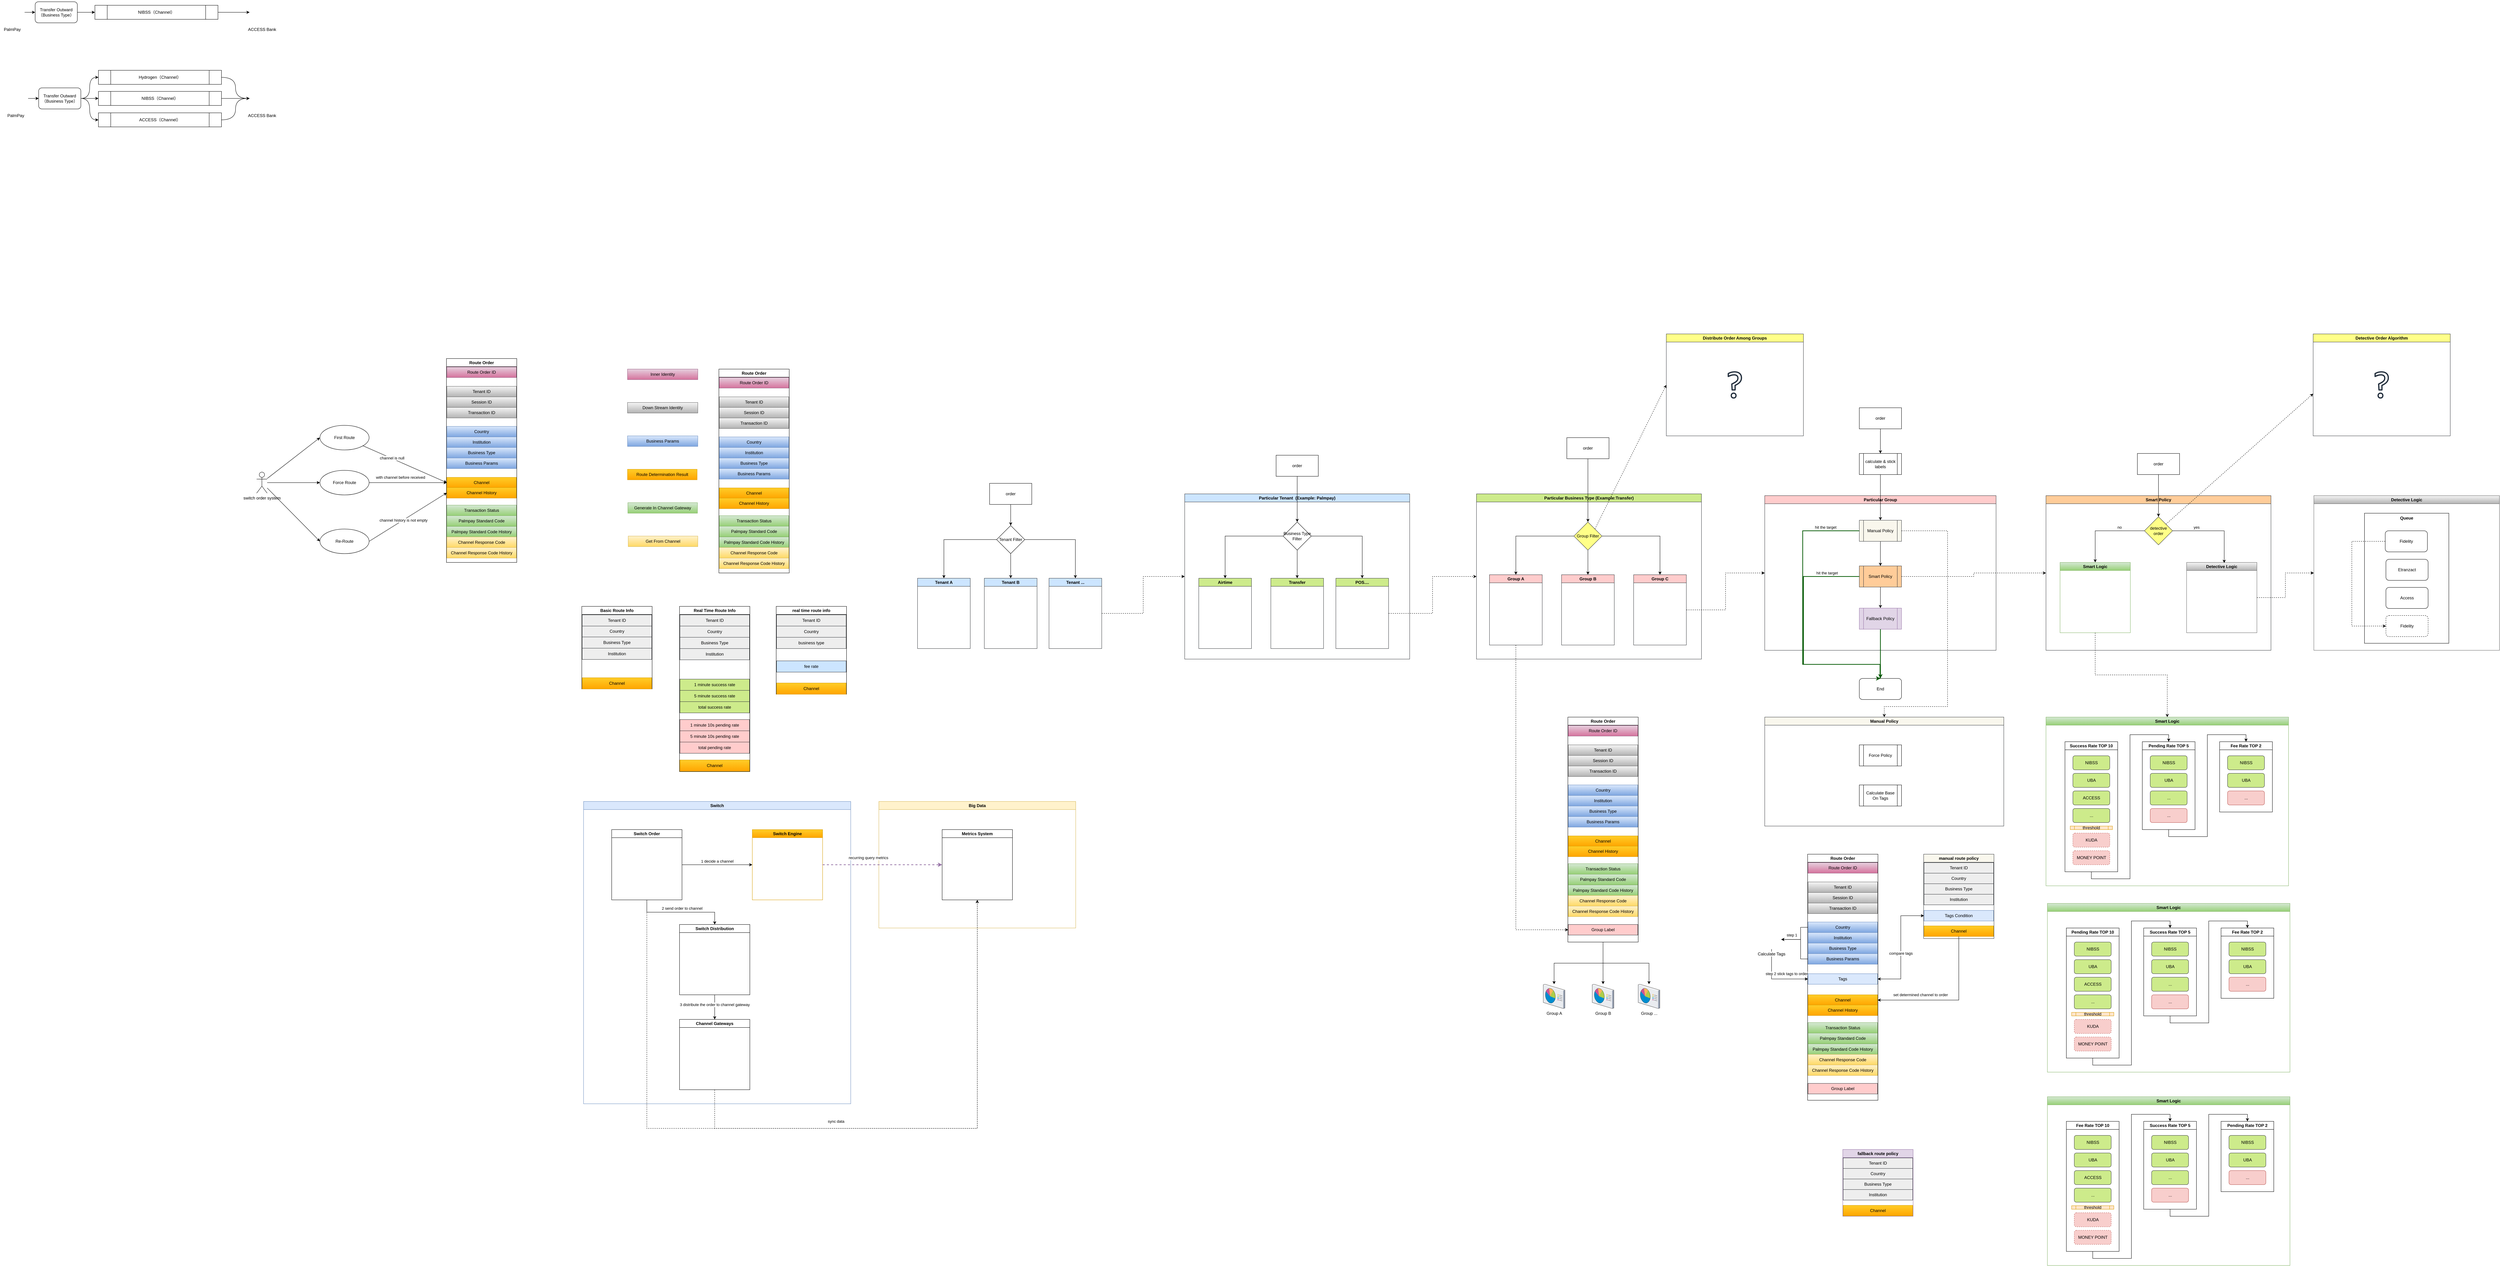 <mxfile version="24.7.7">
  <diagram name="Page-1" id="O5xp4HRn_wAVqwUjP3aK">
    <mxGraphModel dx="2960" dy="3163" grid="1" gridSize="10" guides="1" tooltips="1" connect="1" arrows="1" fold="1" page="1" pageScale="1" pageWidth="827" pageHeight="1169" math="0" shadow="0">
      <root>
        <mxCell id="0" />
        <mxCell id="1" parent="0" />
        <mxCell id="kMprH6ETdgcOiTL6cREe-10" style="edgeStyle=orthogonalEdgeStyle;rounded=0;orthogonalLoop=1;jettySize=auto;html=1;entryX=0.5;entryY=0;entryDx=0;entryDy=0;" parent="1" source="kMprH6ETdgcOiTL6cREe-4" target="kMprH6ETdgcOiTL6cREe-8" edge="1">
          <mxGeometry relative="1" as="geometry" />
        </mxCell>
        <mxCell id="kMprH6ETdgcOiTL6cREe-11" style="edgeStyle=orthogonalEdgeStyle;rounded=0;orthogonalLoop=1;jettySize=auto;html=1;entryX=0.5;entryY=0;entryDx=0;entryDy=0;" parent="1" source="kMprH6ETdgcOiTL6cREe-4" target="kMprH6ETdgcOiTL6cREe-7" edge="1">
          <mxGeometry relative="1" as="geometry" />
        </mxCell>
        <mxCell id="kMprH6ETdgcOiTL6cREe-12" style="edgeStyle=orthogonalEdgeStyle;rounded=0;orthogonalLoop=1;jettySize=auto;html=1;entryX=0.5;entryY=0;entryDx=0;entryDy=0;" parent="1" source="kMprH6ETdgcOiTL6cREe-4" target="kMprH6ETdgcOiTL6cREe-9" edge="1">
          <mxGeometry relative="1" as="geometry" />
        </mxCell>
        <mxCell id="kMprH6ETdgcOiTL6cREe-4" value="Tenant Filter" style="rhombus;whiteSpace=wrap;html=1;" parent="1" vertex="1">
          <mxGeometry x="1215" y="-705" width="80" height="80" as="geometry" />
        </mxCell>
        <mxCell id="kMprH6ETdgcOiTL6cREe-6" style="edgeStyle=orthogonalEdgeStyle;rounded=0;orthogonalLoop=1;jettySize=auto;html=1;entryX=0.5;entryY=0;entryDx=0;entryDy=0;" parent="1" source="kMprH6ETdgcOiTL6cREe-5" target="kMprH6ETdgcOiTL6cREe-4" edge="1">
          <mxGeometry relative="1" as="geometry" />
        </mxCell>
        <mxCell id="kMprH6ETdgcOiTL6cREe-5" value="order" style="rounded=0;whiteSpace=wrap;html=1;" parent="1" vertex="1">
          <mxGeometry x="1195" y="-825" width="120" height="60" as="geometry" />
        </mxCell>
        <mxCell id="kMprH6ETdgcOiTL6cREe-7" value="Tenant A" style="swimlane;whiteSpace=wrap;html=1;fillColor=#cce5ff;strokeColor=#36393d;" parent="1" vertex="1">
          <mxGeometry x="990" y="-555" width="150" height="200" as="geometry" />
        </mxCell>
        <mxCell id="kMprH6ETdgcOiTL6cREe-8" value="Tenant B" style="swimlane;whiteSpace=wrap;html=1;fillColor=#cce5ff;strokeColor=#36393d;" parent="1" vertex="1">
          <mxGeometry x="1180" y="-555" width="150" height="200" as="geometry" />
        </mxCell>
        <mxCell id="kMprH6ETdgcOiTL6cREe-84" style="edgeStyle=orthogonalEdgeStyle;rounded=0;orthogonalLoop=1;jettySize=auto;html=1;entryX=0;entryY=0.5;entryDx=0;entryDy=0;dashed=1;" parent="1" source="kMprH6ETdgcOiTL6cREe-9" target="kMprH6ETdgcOiTL6cREe-13" edge="1">
          <mxGeometry relative="1" as="geometry" />
        </mxCell>
        <mxCell id="kMprH6ETdgcOiTL6cREe-9" value="Tenant ..." style="swimlane;whiteSpace=wrap;html=1;fillColor=#cce5ff;strokeColor=#36393d;" parent="1" vertex="1">
          <mxGeometry x="1364" y="-555" width="150" height="200" as="geometry" />
        </mxCell>
        <mxCell id="kMprH6ETdgcOiTL6cREe-13" value="Particular Tenant&amp;nbsp; (Example: Palmpay)" style="swimlane;whiteSpace=wrap;html=1;fillColor=#cce5ff;strokeColor=#36393d;" parent="1" vertex="1">
          <mxGeometry x="1750" y="-795" width="640" height="470" as="geometry" />
        </mxCell>
        <mxCell id="kMprH6ETdgcOiTL6cREe-19" style="edgeStyle=orthogonalEdgeStyle;rounded=0;orthogonalLoop=1;jettySize=auto;html=1;entryX=0.5;entryY=0;entryDx=0;entryDy=0;" parent="kMprH6ETdgcOiTL6cREe-13" source="kMprH6ETdgcOiTL6cREe-14" target="kMprH6ETdgcOiTL6cREe-15" edge="1">
          <mxGeometry relative="1" as="geometry" />
        </mxCell>
        <mxCell id="kMprH6ETdgcOiTL6cREe-20" style="edgeStyle=orthogonalEdgeStyle;rounded=0;orthogonalLoop=1;jettySize=auto;html=1;entryX=0.5;entryY=0;entryDx=0;entryDy=0;" parent="kMprH6ETdgcOiTL6cREe-13" source="kMprH6ETdgcOiTL6cREe-14" target="kMprH6ETdgcOiTL6cREe-17" edge="1">
          <mxGeometry relative="1" as="geometry" />
        </mxCell>
        <mxCell id="kMprH6ETdgcOiTL6cREe-21" style="edgeStyle=orthogonalEdgeStyle;rounded=0;orthogonalLoop=1;jettySize=auto;html=1;entryX=0.5;entryY=0;entryDx=0;entryDy=0;" parent="kMprH6ETdgcOiTL6cREe-13" source="kMprH6ETdgcOiTL6cREe-14" target="kMprH6ETdgcOiTL6cREe-18" edge="1">
          <mxGeometry relative="1" as="geometry" />
        </mxCell>
        <mxCell id="kMprH6ETdgcOiTL6cREe-14" value="Business Type Filter" style="rhombus;whiteSpace=wrap;html=1;" parent="kMprH6ETdgcOiTL6cREe-13" vertex="1">
          <mxGeometry x="280" y="80" width="80" height="80" as="geometry" />
        </mxCell>
        <mxCell id="kMprH6ETdgcOiTL6cREe-15" value="Airtime" style="swimlane;whiteSpace=wrap;html=1;fillColor=#cdeb8b;strokeColor=#36393d;" parent="kMprH6ETdgcOiTL6cREe-13" vertex="1">
          <mxGeometry x="40" y="240" width="150" height="200" as="geometry" />
        </mxCell>
        <mxCell id="kMprH6ETdgcOiTL6cREe-17" value="Transfer" style="swimlane;whiteSpace=wrap;html=1;fillColor=#cdeb8b;strokeColor=#36393d;" parent="kMprH6ETdgcOiTL6cREe-13" vertex="1">
          <mxGeometry x="245" y="240" width="150" height="200" as="geometry" />
        </mxCell>
        <mxCell id="kMprH6ETdgcOiTL6cREe-18" value="POS...." style="swimlane;whiteSpace=wrap;html=1;fillColor=#cdeb8b;strokeColor=#36393d;" parent="kMprH6ETdgcOiTL6cREe-13" vertex="1">
          <mxGeometry x="430" y="240" width="150" height="200" as="geometry" />
        </mxCell>
        <mxCell id="kMprH6ETdgcOiTL6cREe-23" style="edgeStyle=orthogonalEdgeStyle;rounded=0;orthogonalLoop=1;jettySize=auto;html=1;entryX=0.5;entryY=0;entryDx=0;entryDy=0;" parent="1" source="kMprH6ETdgcOiTL6cREe-22" target="kMprH6ETdgcOiTL6cREe-14" edge="1">
          <mxGeometry relative="1" as="geometry" />
        </mxCell>
        <mxCell id="kMprH6ETdgcOiTL6cREe-22" value="order" style="rounded=0;whiteSpace=wrap;html=1;" parent="1" vertex="1">
          <mxGeometry x="2010" y="-905" width="120" height="60" as="geometry" />
        </mxCell>
        <mxCell id="kMprH6ETdgcOiTL6cREe-24" value="Route Order" style="swimlane;whiteSpace=wrap;html=1;" parent="1" vertex="1">
          <mxGeometry x="425" y="-1150" width="200" height="580" as="geometry" />
        </mxCell>
        <mxCell id="kMprH6ETdgcOiTL6cREe-25" value="Palmpay Standard Code History" style="rounded=0;whiteSpace=wrap;html=1;fillColor=#d5e8d4;gradientColor=#97d077;strokeColor=#82b366;" parent="kMprH6ETdgcOiTL6cREe-24" vertex="1">
          <mxGeometry x="1" y="477.5" width="198" height="30" as="geometry" />
        </mxCell>
        <mxCell id="kMprH6ETdgcOiTL6cREe-26" value="Channel Response Code" style="rounded=0;whiteSpace=wrap;html=1;fillColor=#fff2cc;gradientColor=#ffd966;strokeColor=#d6b656;" parent="kMprH6ETdgcOiTL6cREe-24" vertex="1">
          <mxGeometry x="1" y="507.5" width="198" height="30" as="geometry" />
        </mxCell>
        <mxCell id="kMprH6ETdgcOiTL6cREe-27" value="Channel Response Code History" style="rounded=0;whiteSpace=wrap;html=1;fillColor=#fff2cc;gradientColor=#ffd966;strokeColor=#d6b656;" parent="kMprH6ETdgcOiTL6cREe-24" vertex="1">
          <mxGeometry x="1" y="537.5" width="198" height="30" as="geometry" />
        </mxCell>
        <mxCell id="kMprH6ETdgcOiTL6cREe-28" value="Route Order ID" style="rounded=0;whiteSpace=wrap;html=1;fillColor=#e6d0de;gradientColor=#d5739d;strokeColor=#996185;" parent="kMprH6ETdgcOiTL6cREe-24" vertex="1">
          <mxGeometry x="1" y="24" width="198" height="30" as="geometry" />
        </mxCell>
        <mxCell id="kMprH6ETdgcOiTL6cREe-29" value="Tenant ID" style="rounded=0;whiteSpace=wrap;html=1;fillColor=#f5f5f5;gradientColor=#b3b3b3;strokeColor=#666666;" parent="kMprH6ETdgcOiTL6cREe-24" vertex="1">
          <mxGeometry x="1" y="79" width="198" height="30" as="geometry" />
        </mxCell>
        <mxCell id="kMprH6ETdgcOiTL6cREe-30" value="Session ID" style="rounded=0;whiteSpace=wrap;html=1;fillColor=#f5f5f5;gradientColor=#b3b3b3;strokeColor=#666666;" parent="kMprH6ETdgcOiTL6cREe-24" vertex="1">
          <mxGeometry x="1" y="109" width="198" height="30" as="geometry" />
        </mxCell>
        <mxCell id="kMprH6ETdgcOiTL6cREe-31" value="Transaction ID" style="rounded=0;whiteSpace=wrap;html=1;fillColor=#f5f5f5;gradientColor=#b3b3b3;strokeColor=#666666;" parent="kMprH6ETdgcOiTL6cREe-24" vertex="1">
          <mxGeometry x="1" y="139" width="198" height="30" as="geometry" />
        </mxCell>
        <mxCell id="kMprH6ETdgcOiTL6cREe-32" value="Country" style="rounded=0;whiteSpace=wrap;html=1;fillColor=#dae8fc;gradientColor=#7ea6e0;strokeColor=#6c8ebf;" parent="kMprH6ETdgcOiTL6cREe-24" vertex="1">
          <mxGeometry x="1" y="193" width="198" height="30" as="geometry" />
        </mxCell>
        <mxCell id="kMprH6ETdgcOiTL6cREe-33" value="Institution" style="rounded=0;whiteSpace=wrap;html=1;fillColor=#dae8fc;gradientColor=#7ea6e0;strokeColor=#6c8ebf;" parent="kMprH6ETdgcOiTL6cREe-24" vertex="1">
          <mxGeometry x="1" y="223" width="198" height="30" as="geometry" />
        </mxCell>
        <mxCell id="kMprH6ETdgcOiTL6cREe-34" value="Business Type" style="rounded=0;whiteSpace=wrap;html=1;fillColor=#dae8fc;gradientColor=#7ea6e0;strokeColor=#6c8ebf;" parent="kMprH6ETdgcOiTL6cREe-24" vertex="1">
          <mxGeometry x="1" y="253" width="198" height="30" as="geometry" />
        </mxCell>
        <mxCell id="kMprH6ETdgcOiTL6cREe-35" value="Business Params" style="rounded=0;whiteSpace=wrap;html=1;fillColor=#dae8fc;gradientColor=#7ea6e0;strokeColor=#6c8ebf;" parent="kMprH6ETdgcOiTL6cREe-24" vertex="1">
          <mxGeometry x="1" y="283" width="198" height="30" as="geometry" />
        </mxCell>
        <mxCell id="kMprH6ETdgcOiTL6cREe-36" value="Channel" style="rounded=0;whiteSpace=wrap;html=1;fillColor=#ffcd28;gradientColor=#ffa500;strokeColor=#d79b00;" parent="kMprH6ETdgcOiTL6cREe-24" vertex="1">
          <mxGeometry x="1" y="338" width="198" height="30" as="geometry" />
        </mxCell>
        <mxCell id="kMprH6ETdgcOiTL6cREe-37" value="Channel History" style="rounded=0;whiteSpace=wrap;html=1;fillColor=#ffcd28;gradientColor=#ffa500;strokeColor=#d79b00;" parent="kMprH6ETdgcOiTL6cREe-24" vertex="1">
          <mxGeometry x="1" y="367" width="198" height="30" as="geometry" />
        </mxCell>
        <mxCell id="kMprH6ETdgcOiTL6cREe-38" value="Transaction Status" style="rounded=0;whiteSpace=wrap;html=1;fillColor=#d5e8d4;gradientColor=#97d077;strokeColor=#82b366;" parent="kMprH6ETdgcOiTL6cREe-24" vertex="1">
          <mxGeometry x="1" y="417" width="198" height="30" as="geometry" />
        </mxCell>
        <mxCell id="kMprH6ETdgcOiTL6cREe-39" value="Palmpay Standard Code" style="rounded=0;whiteSpace=wrap;html=1;fillColor=#d5e8d4;gradientColor=#97d077;strokeColor=#82b366;" parent="kMprH6ETdgcOiTL6cREe-24" vertex="1">
          <mxGeometry x="1" y="447" width="198" height="30" as="geometry" />
        </mxCell>
        <mxCell id="kMprH6ETdgcOiTL6cREe-40" value="Down Stream Identity" style="rounded=0;whiteSpace=wrap;html=1;fillColor=#f5f5f5;gradientColor=#b3b3b3;strokeColor=#666666;" parent="1" vertex="1">
          <mxGeometry x="165" y="-1055" width="200" height="30" as="geometry" />
        </mxCell>
        <mxCell id="kMprH6ETdgcOiTL6cREe-41" value="Inner Identity" style="rounded=0;whiteSpace=wrap;html=1;fillColor=#e6d0de;gradientColor=#d5739d;strokeColor=#996185;" parent="1" vertex="1">
          <mxGeometry x="165" y="-1150" width="200" height="30" as="geometry" />
        </mxCell>
        <mxCell id="kMprH6ETdgcOiTL6cREe-42" value="Business Params" style="rounded=0;whiteSpace=wrap;html=1;fillColor=#dae8fc;gradientColor=#7ea6e0;strokeColor=#6c8ebf;" parent="1" vertex="1">
          <mxGeometry x="165" y="-960" width="200" height="30" as="geometry" />
        </mxCell>
        <mxCell id="kMprH6ETdgcOiTL6cREe-43" value="Route Determination Result" style="rounded=0;whiteSpace=wrap;html=1;fillColor=#ffcd28;gradientColor=#ffa500;strokeColor=#d79b00;" parent="1" vertex="1">
          <mxGeometry x="165" y="-865" width="198" height="30" as="geometry" />
        </mxCell>
        <mxCell id="kMprH6ETdgcOiTL6cREe-44" value="Generate In Channel Gateway" style="rounded=0;whiteSpace=wrap;html=1;fillColor=#d5e8d4;gradientColor=#97d077;strokeColor=#82b366;" parent="1" vertex="1">
          <mxGeometry x="166" y="-770" width="198" height="30" as="geometry" />
        </mxCell>
        <mxCell id="kMprH6ETdgcOiTL6cREe-45" value="Get From Channel" style="rounded=0;whiteSpace=wrap;html=1;fillColor=#fff2cc;gradientColor=#ffd966;strokeColor=#d6b656;" parent="1" vertex="1">
          <mxGeometry x="167" y="-675" width="198" height="30" as="geometry" />
        </mxCell>
        <mxCell id="kMprH6ETdgcOiTL6cREe-47" value="Particular Business Type (Example:Transfer)" style="swimlane;whiteSpace=wrap;html=1;fillColor=#cdeb8b;strokeColor=#36393d;" parent="1" vertex="1">
          <mxGeometry x="2580" y="-795" width="640" height="470" as="geometry" />
        </mxCell>
        <mxCell id="kMprH6ETdgcOiTL6cREe-54" style="edgeStyle=orthogonalEdgeStyle;rounded=0;orthogonalLoop=1;jettySize=auto;html=1;entryX=0.5;entryY=0;entryDx=0;entryDy=0;" parent="kMprH6ETdgcOiTL6cREe-47" source="kMprH6ETdgcOiTL6cREe-49" target="kMprH6ETdgcOiTL6cREe-50" edge="1">
          <mxGeometry relative="1" as="geometry" />
        </mxCell>
        <mxCell id="kMprH6ETdgcOiTL6cREe-55" style="edgeStyle=orthogonalEdgeStyle;rounded=0;orthogonalLoop=1;jettySize=auto;html=1;entryX=0.5;entryY=0;entryDx=0;entryDy=0;" parent="kMprH6ETdgcOiTL6cREe-47" source="kMprH6ETdgcOiTL6cREe-49" target="kMprH6ETdgcOiTL6cREe-51" edge="1">
          <mxGeometry relative="1" as="geometry" />
        </mxCell>
        <mxCell id="kMprH6ETdgcOiTL6cREe-56" style="edgeStyle=orthogonalEdgeStyle;rounded=0;orthogonalLoop=1;jettySize=auto;html=1;entryX=0.5;entryY=0;entryDx=0;entryDy=0;" parent="kMprH6ETdgcOiTL6cREe-47" source="kMprH6ETdgcOiTL6cREe-49" target="kMprH6ETdgcOiTL6cREe-52" edge="1">
          <mxGeometry relative="1" as="geometry" />
        </mxCell>
        <mxCell id="kMprH6ETdgcOiTL6cREe-49" value="Group Filter" style="rhombus;whiteSpace=wrap;html=1;fillColor=#ffff88;strokeColor=#36393d;" parent="kMprH6ETdgcOiTL6cREe-47" vertex="1">
          <mxGeometry x="277" y="80" width="80" height="80" as="geometry" />
        </mxCell>
        <mxCell id="kMprH6ETdgcOiTL6cREe-50" value="Group A" style="swimlane;whiteSpace=wrap;html=1;fillColor=#ffcccc;strokeColor=#36393d;" parent="kMprH6ETdgcOiTL6cREe-47" vertex="1">
          <mxGeometry x="37" y="230" width="150" height="200" as="geometry" />
        </mxCell>
        <mxCell id="kMprH6ETdgcOiTL6cREe-51" value="Group B" style="swimlane;whiteSpace=wrap;html=1;fillColor=#ffcccc;strokeColor=#36393d;" parent="kMprH6ETdgcOiTL6cREe-47" vertex="1">
          <mxGeometry x="242" y="230" width="150" height="200" as="geometry" />
        </mxCell>
        <mxCell id="kMprH6ETdgcOiTL6cREe-52" value="Group C" style="swimlane;whiteSpace=wrap;html=1;fillColor=#ffcccc;strokeColor=#36393d;" parent="kMprH6ETdgcOiTL6cREe-47" vertex="1">
          <mxGeometry x="447" y="230" width="150" height="200" as="geometry" />
        </mxCell>
        <mxCell id="kMprH6ETdgcOiTL6cREe-53" style="edgeStyle=orthogonalEdgeStyle;rounded=0;orthogonalLoop=1;jettySize=auto;html=1;entryX=0.5;entryY=0;entryDx=0;entryDy=0;" parent="1" source="kMprH6ETdgcOiTL6cREe-48" target="kMprH6ETdgcOiTL6cREe-49" edge="1">
          <mxGeometry relative="1" as="geometry" />
        </mxCell>
        <mxCell id="kMprH6ETdgcOiTL6cREe-48" value="order" style="rounded=0;whiteSpace=wrap;html=1;" parent="1" vertex="1">
          <mxGeometry x="2837" y="-955" width="120" height="60" as="geometry" />
        </mxCell>
        <mxCell id="kMprH6ETdgcOiTL6cREe-57" value="Particular Group" style="swimlane;whiteSpace=wrap;html=1;fillColor=#ffcccc;strokeColor=#36393d;" parent="1" vertex="1">
          <mxGeometry x="3400" y="-790" width="658" height="440" as="geometry" />
        </mxCell>
        <mxCell id="kMprH6ETdgcOiTL6cREe-68" style="edgeStyle=orthogonalEdgeStyle;rounded=0;orthogonalLoop=1;jettySize=auto;html=1;entryX=0.5;entryY=0;entryDx=0;entryDy=0;" parent="kMprH6ETdgcOiTL6cREe-57" source="kMprH6ETdgcOiTL6cREe-62" target="kMprH6ETdgcOiTL6cREe-67" edge="1">
          <mxGeometry relative="1" as="geometry" />
        </mxCell>
        <mxCell id="kMprH6ETdgcOiTL6cREe-62" value="Manual Policy" style="shape=process;whiteSpace=wrap;html=1;backgroundOutline=1;fillColor=#f9f7ed;strokeColor=#36393d;" parent="kMprH6ETdgcOiTL6cREe-57" vertex="1">
          <mxGeometry x="269" y="70" width="120" height="60" as="geometry" />
        </mxCell>
        <mxCell id="kMprH6ETdgcOiTL6cREe-71" style="edgeStyle=orthogonalEdgeStyle;rounded=0;orthogonalLoop=1;jettySize=auto;html=1;entryX=0.5;entryY=0;entryDx=0;entryDy=0;" parent="kMprH6ETdgcOiTL6cREe-57" source="kMprH6ETdgcOiTL6cREe-67" target="kMprH6ETdgcOiTL6cREe-70" edge="1">
          <mxGeometry relative="1" as="geometry" />
        </mxCell>
        <mxCell id="kMprH6ETdgcOiTL6cREe-67" value="Smart Policy" style="shape=process;whiteSpace=wrap;html=1;backgroundOutline=1;fillColor=#ffcc99;strokeColor=#36393d;" parent="kMprH6ETdgcOiTL6cREe-57" vertex="1">
          <mxGeometry x="269" y="200" width="120" height="60" as="geometry" />
        </mxCell>
        <mxCell id="kMprH6ETdgcOiTL6cREe-70" value="Fallback Policy" style="shape=process;whiteSpace=wrap;html=1;backgroundOutline=1;fillColor=#e1d5e7;strokeColor=#9673a6;" parent="kMprH6ETdgcOiTL6cREe-57" vertex="1">
          <mxGeometry x="269" y="320" width="120" height="60" as="geometry" />
        </mxCell>
        <mxCell id="kMprH6ETdgcOiTL6cREe-60" style="edgeStyle=orthogonalEdgeStyle;rounded=0;orthogonalLoop=1;jettySize=auto;html=1;entryX=0.5;entryY=0;entryDx=0;entryDy=0;" parent="1" source="kMprH6ETdgcOiTL6cREe-58" target="kMprH6ETdgcOiTL6cREe-59" edge="1">
          <mxGeometry relative="1" as="geometry" />
        </mxCell>
        <mxCell id="kMprH6ETdgcOiTL6cREe-58" value="order" style="rounded=0;whiteSpace=wrap;html=1;" parent="1" vertex="1">
          <mxGeometry x="3669" y="-1040" width="120" height="60" as="geometry" />
        </mxCell>
        <mxCell id="kMprH6ETdgcOiTL6cREe-63" style="edgeStyle=orthogonalEdgeStyle;rounded=0;orthogonalLoop=1;jettySize=auto;html=1;entryX=0.5;entryY=0;entryDx=0;entryDy=0;" parent="1" source="kMprH6ETdgcOiTL6cREe-59" target="kMprH6ETdgcOiTL6cREe-62" edge="1">
          <mxGeometry relative="1" as="geometry" />
        </mxCell>
        <mxCell id="kMprH6ETdgcOiTL6cREe-59" value="calculate &amp;amp; stick&lt;br&gt;labels" style="shape=process;whiteSpace=wrap;html=1;backgroundOutline=1;" parent="1" vertex="1">
          <mxGeometry x="3669" y="-910" width="120" height="60" as="geometry" />
        </mxCell>
        <mxCell id="kMprH6ETdgcOiTL6cREe-64" value="End" style="rounded=1;whiteSpace=wrap;html=1;" parent="1" vertex="1">
          <mxGeometry x="3669" y="-270" width="120" height="60" as="geometry" />
        </mxCell>
        <mxCell id="kMprH6ETdgcOiTL6cREe-65" style="edgeStyle=orthogonalEdgeStyle;rounded=0;orthogonalLoop=1;jettySize=auto;html=1;entryX=0.5;entryY=0;entryDx=0;entryDy=0;exitX=0;exitY=0.5;exitDx=0;exitDy=0;fillColor=#008a00;strokeColor=#005700;strokeWidth=2;" parent="1" source="kMprH6ETdgcOiTL6cREe-62" target="kMprH6ETdgcOiTL6cREe-64" edge="1">
          <mxGeometry relative="1" as="geometry">
            <Array as="points">
              <mxPoint x="3508" y="-690" />
              <mxPoint x="3508" y="-310" />
              <mxPoint x="3728" y="-310" />
              <mxPoint x="3728" y="-270" />
            </Array>
          </mxGeometry>
        </mxCell>
        <mxCell id="kMprH6ETdgcOiTL6cREe-66" value="hit the target" style="edgeLabel;html=1;align=center;verticalAlign=middle;resizable=0;points=[];" parent="kMprH6ETdgcOiTL6cREe-65" vertex="1" connectable="0">
          <mxGeometry x="-0.759" y="-2" relative="1" as="geometry">
            <mxPoint y="-8" as="offset" />
          </mxGeometry>
        </mxCell>
        <mxCell id="kMprH6ETdgcOiTL6cREe-69" style="edgeStyle=orthogonalEdgeStyle;rounded=0;orthogonalLoop=1;jettySize=auto;html=1;entryX=0.5;entryY=0;entryDx=0;entryDy=0;exitX=0;exitY=0.5;exitDx=0;exitDy=0;fillColor=#008a00;strokeColor=#005700;strokeWidth=2;" parent="1" source="kMprH6ETdgcOiTL6cREe-67" target="kMprH6ETdgcOiTL6cREe-64" edge="1">
          <mxGeometry relative="1" as="geometry">
            <Array as="points">
              <mxPoint x="3510" y="-560" />
              <mxPoint x="3510" y="-310" />
              <mxPoint x="3728" y="-310" />
            </Array>
          </mxGeometry>
        </mxCell>
        <mxCell id="kMprH6ETdgcOiTL6cREe-73" value="hit the target" style="edgeLabel;html=1;align=center;verticalAlign=middle;resizable=0;points=[];" parent="kMprH6ETdgcOiTL6cREe-69" vertex="1" connectable="0">
          <mxGeometry x="-0.723" y="-2" relative="1" as="geometry">
            <mxPoint y="-8" as="offset" />
          </mxGeometry>
        </mxCell>
        <mxCell id="kMprH6ETdgcOiTL6cREe-72" style="edgeStyle=orthogonalEdgeStyle;rounded=0;orthogonalLoop=1;jettySize=auto;html=1;entryX=0.5;entryY=0;entryDx=0;entryDy=0;fillColor=#008a00;strokeColor=#005700;strokeWidth=2;" parent="1" source="kMprH6ETdgcOiTL6cREe-70" target="kMprH6ETdgcOiTL6cREe-64" edge="1">
          <mxGeometry relative="1" as="geometry" />
        </mxCell>
        <mxCell id="kMprH6ETdgcOiTL6cREe-74" value="Smart Policy" style="swimlane;whiteSpace=wrap;html=1;fillColor=#ffcc99;strokeColor=#36393d;" parent="1" vertex="1">
          <mxGeometry x="4200" y="-790" width="640" height="440" as="geometry" />
        </mxCell>
        <mxCell id="kMprH6ETdgcOiTL6cREe-80" style="edgeStyle=orthogonalEdgeStyle;rounded=0;orthogonalLoop=1;jettySize=auto;html=1;entryX=0.5;entryY=0;entryDx=0;entryDy=0;" parent="kMprH6ETdgcOiTL6cREe-74" source="kMprH6ETdgcOiTL6cREe-76" target="kMprH6ETdgcOiTL6cREe-77" edge="1">
          <mxGeometry relative="1" as="geometry" />
        </mxCell>
        <mxCell id="kerzIb3wunF3lRtGdF_Q-123" value="no" style="edgeLabel;html=1;align=center;verticalAlign=middle;resizable=0;points=[];" parent="kMprH6ETdgcOiTL6cREe-80" vertex="1" connectable="0">
          <mxGeometry x="-0.464" relative="1" as="geometry">
            <mxPoint x="-10" y="-10" as="offset" />
          </mxGeometry>
        </mxCell>
        <mxCell id="kerzIb3wunF3lRtGdF_Q-253" style="rounded=0;orthogonalLoop=1;jettySize=auto;html=1;dashed=1;" parent="kMprH6ETdgcOiTL6cREe-74" source="kMprH6ETdgcOiTL6cREe-76" edge="1">
          <mxGeometry relative="1" as="geometry">
            <mxPoint x="760" y="-290" as="targetPoint" />
          </mxGeometry>
        </mxCell>
        <mxCell id="kMprH6ETdgcOiTL6cREe-76" value="detective order" style="rhombus;whiteSpace=wrap;html=1;fillColor=#ffff88;strokeColor=#36393d;" parent="kMprH6ETdgcOiTL6cREe-74" vertex="1">
          <mxGeometry x="280" y="60" width="80" height="80" as="geometry" />
        </mxCell>
        <mxCell id="kMprH6ETdgcOiTL6cREe-77" value="Smart Logic" style="swimlane;whiteSpace=wrap;html=1;fillColor=#d5e8d4;strokeColor=#82b366;gradientColor=#97d077;" parent="kMprH6ETdgcOiTL6cREe-74" vertex="1">
          <mxGeometry x="40" y="190" width="200" height="200" as="geometry" />
        </mxCell>
        <mxCell id="kMprH6ETdgcOiTL6cREe-78" value="Detective Logic" style="swimlane;whiteSpace=wrap;html=1;fillColor=#f5f5f5;gradientColor=#b3b3b3;strokeColor=#666666;" parent="kMprH6ETdgcOiTL6cREe-74" vertex="1">
          <mxGeometry x="400" y="190" width="200" height="200" as="geometry" />
        </mxCell>
        <mxCell id="kMprH6ETdgcOiTL6cREe-81" style="edgeStyle=orthogonalEdgeStyle;rounded=0;orthogonalLoop=1;jettySize=auto;html=1;entryX=0.535;entryY=0.007;entryDx=0;entryDy=0;entryPerimeter=0;" parent="kMprH6ETdgcOiTL6cREe-74" source="kMprH6ETdgcOiTL6cREe-76" target="kMprH6ETdgcOiTL6cREe-78" edge="1">
          <mxGeometry relative="1" as="geometry" />
        </mxCell>
        <mxCell id="kerzIb3wunF3lRtGdF_Q-119" value="yes" style="edgeLabel;html=1;align=center;verticalAlign=middle;resizable=0;points=[];" parent="kMprH6ETdgcOiTL6cREe-81" vertex="1" connectable="0">
          <mxGeometry x="-0.388" y="1" relative="1" as="geometry">
            <mxPoint x="-5" y="-9" as="offset" />
          </mxGeometry>
        </mxCell>
        <mxCell id="kMprH6ETdgcOiTL6cREe-79" style="edgeStyle=orthogonalEdgeStyle;rounded=0;orthogonalLoop=1;jettySize=auto;html=1;entryX=0.5;entryY=0;entryDx=0;entryDy=0;" parent="1" source="kMprH6ETdgcOiTL6cREe-75" target="kMprH6ETdgcOiTL6cREe-76" edge="1">
          <mxGeometry relative="1" as="geometry" />
        </mxCell>
        <mxCell id="kMprH6ETdgcOiTL6cREe-75" value="order" style="rounded=0;whiteSpace=wrap;html=1;" parent="1" vertex="1">
          <mxGeometry x="4460" y="-910" width="120" height="60" as="geometry" />
        </mxCell>
        <mxCell id="kMprH6ETdgcOiTL6cREe-82" value="Detective Logic" style="swimlane;whiteSpace=wrap;html=1;fillColor=#f5f5f5;gradientColor=#b3b3b3;strokeColor=#666666;" parent="1" vertex="1">
          <mxGeometry x="4962" y="-790" width="528" height="440" as="geometry" />
        </mxCell>
        <mxCell id="kerzIb3wunF3lRtGdF_Q-25" value="Queue" style="rounded=0;whiteSpace=wrap;html=1;verticalAlign=top;fontStyle=1" parent="kMprH6ETdgcOiTL6cREe-82" vertex="1">
          <mxGeometry x="144" y="50" width="240" height="370" as="geometry" />
        </mxCell>
        <mxCell id="kerzIb3wunF3lRtGdF_Q-30" style="edgeStyle=orthogonalEdgeStyle;rounded=0;orthogonalLoop=1;jettySize=auto;html=1;entryX=0;entryY=0.5;entryDx=0;entryDy=0;exitX=0;exitY=0.5;exitDx=0;exitDy=0;dashed=1;" parent="kMprH6ETdgcOiTL6cREe-82" source="kerzIb3wunF3lRtGdF_Q-26" target="kerzIb3wunF3lRtGdF_Q-29" edge="1">
          <mxGeometry relative="1" as="geometry">
            <Array as="points">
              <mxPoint x="108" y="130" />
              <mxPoint x="108" y="371" />
            </Array>
          </mxGeometry>
        </mxCell>
        <mxCell id="kerzIb3wunF3lRtGdF_Q-26" value="Fidelity" style="rounded=1;whiteSpace=wrap;html=1;" parent="kMprH6ETdgcOiTL6cREe-82" vertex="1">
          <mxGeometry x="203" y="100" width="120" height="60" as="geometry" />
        </mxCell>
        <mxCell id="kerzIb3wunF3lRtGdF_Q-27" value="Etranzact" style="rounded=1;whiteSpace=wrap;html=1;" parent="kMprH6ETdgcOiTL6cREe-82" vertex="1">
          <mxGeometry x="205" y="181" width="120" height="60" as="geometry" />
        </mxCell>
        <mxCell id="kerzIb3wunF3lRtGdF_Q-28" value="Access" style="rounded=1;whiteSpace=wrap;html=1;" parent="kMprH6ETdgcOiTL6cREe-82" vertex="1">
          <mxGeometry x="205" y="261" width="120" height="60" as="geometry" />
        </mxCell>
        <mxCell id="kerzIb3wunF3lRtGdF_Q-29" value="Fidelity" style="rounded=1;whiteSpace=wrap;html=1;dashed=1;" parent="kMprH6ETdgcOiTL6cREe-82" vertex="1">
          <mxGeometry x="205" y="341" width="120" height="60" as="geometry" />
        </mxCell>
        <mxCell id="kMprH6ETdgcOiTL6cREe-83" value="Smart Logic" style="swimlane;whiteSpace=wrap;html=1;fillColor=#d5e8d4;gradientColor=#97d077;strokeColor=#82b366;" parent="1" vertex="1">
          <mxGeometry x="4200" y="-160" width="690" height="480" as="geometry" />
        </mxCell>
        <mxCell id="kerzIb3wunF3lRtGdF_Q-48" style="edgeStyle=orthogonalEdgeStyle;rounded=0;orthogonalLoop=1;jettySize=auto;html=1;entryX=0.5;entryY=0;entryDx=0;entryDy=0;exitX=0.5;exitY=1;exitDx=0;exitDy=0;" parent="kMprH6ETdgcOiTL6cREe-83" source="kerzIb3wunF3lRtGdF_Q-32" target="kerzIb3wunF3lRtGdF_Q-33" edge="1">
          <mxGeometry relative="1" as="geometry" />
        </mxCell>
        <mxCell id="kerzIb3wunF3lRtGdF_Q-32" value="Success Rate TOP 10" style="swimlane;whiteSpace=wrap;html=1;" parent="kMprH6ETdgcOiTL6cREe-83" vertex="1">
          <mxGeometry x="54" y="70" width="150" height="370" as="geometry" />
        </mxCell>
        <mxCell id="kerzIb3wunF3lRtGdF_Q-35" value="NIBSS" style="rounded=1;whiteSpace=wrap;html=1;fillColor=#cdeb8b;strokeColor=#36393d;" parent="kerzIb3wunF3lRtGdF_Q-32" vertex="1">
          <mxGeometry x="22.5" y="40" width="105" height="40" as="geometry" />
        </mxCell>
        <mxCell id="kerzIb3wunF3lRtGdF_Q-36" value="UBA" style="rounded=1;whiteSpace=wrap;html=1;fillColor=#cdeb8b;strokeColor=#36393d;" parent="kerzIb3wunF3lRtGdF_Q-32" vertex="1">
          <mxGeometry x="22.5" y="90" width="105" height="40" as="geometry" />
        </mxCell>
        <mxCell id="kerzIb3wunF3lRtGdF_Q-37" value="ACCESS" style="rounded=1;whiteSpace=wrap;html=1;fillColor=#cdeb8b;strokeColor=#36393d;" parent="kerzIb3wunF3lRtGdF_Q-32" vertex="1">
          <mxGeometry x="22.5" y="140" width="105" height="40" as="geometry" />
        </mxCell>
        <mxCell id="kerzIb3wunF3lRtGdF_Q-38" value="..." style="rounded=1;whiteSpace=wrap;html=1;fillColor=#cdeb8b;strokeColor=#36393d;" parent="kerzIb3wunF3lRtGdF_Q-32" vertex="1">
          <mxGeometry x="22.5" y="190" width="105" height="40" as="geometry" />
        </mxCell>
        <mxCell id="kerzIb3wunF3lRtGdF_Q-39" value="KUDA" style="rounded=1;whiteSpace=wrap;html=1;fillColor=#f8cecc;strokeColor=#b85450;dashed=1;" parent="kerzIb3wunF3lRtGdF_Q-32" vertex="1">
          <mxGeometry x="22.5" y="260" width="105" height="40" as="geometry" />
        </mxCell>
        <mxCell id="kerzIb3wunF3lRtGdF_Q-40" value="MONEY POINT" style="rounded=1;whiteSpace=wrap;html=1;fillColor=#f8cecc;strokeColor=#b85450;dashed=1;" parent="kerzIb3wunF3lRtGdF_Q-32" vertex="1">
          <mxGeometry x="22.5" y="310" width="105" height="40" as="geometry" />
        </mxCell>
        <mxCell id="kerzIb3wunF3lRtGdF_Q-50" value="threshold" style="shape=process;whiteSpace=wrap;html=1;backgroundOutline=1;fillColor=#ffe6cc;strokeColor=#d79b00;" parent="kerzIb3wunF3lRtGdF_Q-32" vertex="1">
          <mxGeometry x="15" y="240" width="120" height="10" as="geometry" />
        </mxCell>
        <mxCell id="kerzIb3wunF3lRtGdF_Q-49" style="edgeStyle=orthogonalEdgeStyle;rounded=0;orthogonalLoop=1;jettySize=auto;html=1;entryX=0.5;entryY=0;entryDx=0;entryDy=0;exitX=0.5;exitY=1;exitDx=0;exitDy=0;" parent="kMprH6ETdgcOiTL6cREe-83" source="kerzIb3wunF3lRtGdF_Q-33" target="kerzIb3wunF3lRtGdF_Q-34" edge="1">
          <mxGeometry relative="1" as="geometry" />
        </mxCell>
        <mxCell id="kerzIb3wunF3lRtGdF_Q-33" value="Pending Rate TOP 5" style="swimlane;whiteSpace=wrap;html=1;" parent="kMprH6ETdgcOiTL6cREe-83" vertex="1">
          <mxGeometry x="274" y="70" width="150" height="250" as="geometry" />
        </mxCell>
        <mxCell id="kerzIb3wunF3lRtGdF_Q-41" value="NIBSS" style="rounded=1;whiteSpace=wrap;html=1;fillColor=#cdeb8b;strokeColor=#36393d;" parent="kerzIb3wunF3lRtGdF_Q-33" vertex="1">
          <mxGeometry x="22.5" y="40" width="105" height="40" as="geometry" />
        </mxCell>
        <mxCell id="kerzIb3wunF3lRtGdF_Q-42" value="UBA" style="rounded=1;whiteSpace=wrap;html=1;fillColor=#cdeb8b;strokeColor=#36393d;" parent="kerzIb3wunF3lRtGdF_Q-33" vertex="1">
          <mxGeometry x="22.5" y="90" width="105" height="40" as="geometry" />
        </mxCell>
        <mxCell id="kerzIb3wunF3lRtGdF_Q-43" value="..." style="rounded=1;whiteSpace=wrap;html=1;fillColor=#cdeb8b;strokeColor=#36393d;" parent="kerzIb3wunF3lRtGdF_Q-33" vertex="1">
          <mxGeometry x="22.5" y="140" width="105" height="40" as="geometry" />
        </mxCell>
        <mxCell id="kerzIb3wunF3lRtGdF_Q-44" value="..." style="rounded=1;whiteSpace=wrap;html=1;fillColor=#f8cecc;strokeColor=#b85450;" parent="kerzIb3wunF3lRtGdF_Q-33" vertex="1">
          <mxGeometry x="22.5" y="190" width="105" height="40" as="geometry" />
        </mxCell>
        <mxCell id="kerzIb3wunF3lRtGdF_Q-34" value="Fee Rate TOP 2" style="swimlane;whiteSpace=wrap;html=1;" parent="kMprH6ETdgcOiTL6cREe-83" vertex="1">
          <mxGeometry x="494" y="70" width="150" height="200" as="geometry" />
        </mxCell>
        <mxCell id="kerzIb3wunF3lRtGdF_Q-45" value="NIBSS" style="rounded=1;whiteSpace=wrap;html=1;fillColor=#cdeb8b;strokeColor=#36393d;" parent="kerzIb3wunF3lRtGdF_Q-34" vertex="1">
          <mxGeometry x="22.5" y="40" width="105" height="40" as="geometry" />
        </mxCell>
        <mxCell id="kerzIb3wunF3lRtGdF_Q-46" value="UBA" style="rounded=1;whiteSpace=wrap;html=1;fillColor=#cdeb8b;strokeColor=#36393d;" parent="kerzIb3wunF3lRtGdF_Q-34" vertex="1">
          <mxGeometry x="22.5" y="90" width="105" height="40" as="geometry" />
        </mxCell>
        <mxCell id="kerzIb3wunF3lRtGdF_Q-47" value="..." style="rounded=1;whiteSpace=wrap;html=1;fillColor=#f8cecc;strokeColor=#b85450;" parent="kerzIb3wunF3lRtGdF_Q-34" vertex="1">
          <mxGeometry x="22.5" y="140" width="105" height="40" as="geometry" />
        </mxCell>
        <mxCell id="kMprH6ETdgcOiTL6cREe-85" style="edgeStyle=orthogonalEdgeStyle;rounded=0;orthogonalLoop=1;jettySize=auto;html=1;entryX=0;entryY=0.5;entryDx=0;entryDy=0;dashed=1;" parent="1" source="kMprH6ETdgcOiTL6cREe-18" target="kMprH6ETdgcOiTL6cREe-47" edge="1">
          <mxGeometry relative="1" as="geometry" />
        </mxCell>
        <mxCell id="kMprH6ETdgcOiTL6cREe-86" style="edgeStyle=orthogonalEdgeStyle;rounded=0;orthogonalLoop=1;jettySize=auto;html=1;entryX=0;entryY=0.5;entryDx=0;entryDy=0;dashed=1;" parent="1" source="kMprH6ETdgcOiTL6cREe-52" target="kMprH6ETdgcOiTL6cREe-57" edge="1">
          <mxGeometry relative="1" as="geometry" />
        </mxCell>
        <mxCell id="kMprH6ETdgcOiTL6cREe-87" style="edgeStyle=orthogonalEdgeStyle;rounded=0;orthogonalLoop=1;jettySize=auto;html=1;entryX=0;entryY=0.5;entryDx=0;entryDy=0;dashed=1;" parent="1" source="kMprH6ETdgcOiTL6cREe-67" target="kMprH6ETdgcOiTL6cREe-74" edge="1">
          <mxGeometry relative="1" as="geometry" />
        </mxCell>
        <mxCell id="kerzIb3wunF3lRtGdF_Q-1" style="edgeStyle=orthogonalEdgeStyle;rounded=0;orthogonalLoop=1;jettySize=auto;html=1;entryX=0;entryY=0.5;entryDx=0;entryDy=0;dashed=1;" parent="1" source="kMprH6ETdgcOiTL6cREe-78" target="kMprH6ETdgcOiTL6cREe-82" edge="1">
          <mxGeometry relative="1" as="geometry" />
        </mxCell>
        <mxCell id="kerzIb3wunF3lRtGdF_Q-31" style="edgeStyle=orthogonalEdgeStyle;rounded=0;orthogonalLoop=1;jettySize=auto;html=1;entryX=0.5;entryY=0;entryDx=0;entryDy=0;dashed=1;" parent="1" source="kMprH6ETdgcOiTL6cREe-77" target="kMprH6ETdgcOiTL6cREe-83" edge="1">
          <mxGeometry relative="1" as="geometry" />
        </mxCell>
        <mxCell id="kerzIb3wunF3lRtGdF_Q-51" value="Smart Logic" style="swimlane;whiteSpace=wrap;html=1;fillColor=#d5e8d4;gradientColor=#97d077;strokeColor=#82b366;" parent="1" vertex="1">
          <mxGeometry x="4204" y="370" width="690" height="480" as="geometry" />
        </mxCell>
        <mxCell id="kerzIb3wunF3lRtGdF_Q-52" style="edgeStyle=orthogonalEdgeStyle;rounded=0;orthogonalLoop=1;jettySize=auto;html=1;entryX=0.5;entryY=0;entryDx=0;entryDy=0;exitX=0.5;exitY=1;exitDx=0;exitDy=0;" parent="kerzIb3wunF3lRtGdF_Q-51" source="kerzIb3wunF3lRtGdF_Q-53" target="kerzIb3wunF3lRtGdF_Q-62" edge="1">
          <mxGeometry relative="1" as="geometry" />
        </mxCell>
        <mxCell id="kerzIb3wunF3lRtGdF_Q-53" value="Pending Rate TOP 10" style="swimlane;whiteSpace=wrap;html=1;" parent="kerzIb3wunF3lRtGdF_Q-51" vertex="1">
          <mxGeometry x="54" y="70" width="150" height="370" as="geometry" />
        </mxCell>
        <mxCell id="kerzIb3wunF3lRtGdF_Q-54" value="NIBSS" style="rounded=1;whiteSpace=wrap;html=1;fillColor=#cdeb8b;strokeColor=#36393d;" parent="kerzIb3wunF3lRtGdF_Q-53" vertex="1">
          <mxGeometry x="22.5" y="40" width="105" height="40" as="geometry" />
        </mxCell>
        <mxCell id="kerzIb3wunF3lRtGdF_Q-55" value="UBA" style="rounded=1;whiteSpace=wrap;html=1;fillColor=#cdeb8b;strokeColor=#36393d;" parent="kerzIb3wunF3lRtGdF_Q-53" vertex="1">
          <mxGeometry x="22.5" y="90" width="105" height="40" as="geometry" />
        </mxCell>
        <mxCell id="kerzIb3wunF3lRtGdF_Q-56" value="ACCESS" style="rounded=1;whiteSpace=wrap;html=1;fillColor=#cdeb8b;strokeColor=#36393d;" parent="kerzIb3wunF3lRtGdF_Q-53" vertex="1">
          <mxGeometry x="22.5" y="140" width="105" height="40" as="geometry" />
        </mxCell>
        <mxCell id="kerzIb3wunF3lRtGdF_Q-57" value="..." style="rounded=1;whiteSpace=wrap;html=1;fillColor=#cdeb8b;strokeColor=#36393d;" parent="kerzIb3wunF3lRtGdF_Q-53" vertex="1">
          <mxGeometry x="22.5" y="190" width="105" height="40" as="geometry" />
        </mxCell>
        <mxCell id="kerzIb3wunF3lRtGdF_Q-58" value="KUDA" style="rounded=1;whiteSpace=wrap;html=1;fillColor=#f8cecc;strokeColor=#b85450;dashed=1;" parent="kerzIb3wunF3lRtGdF_Q-53" vertex="1">
          <mxGeometry x="22.5" y="260" width="105" height="40" as="geometry" />
        </mxCell>
        <mxCell id="kerzIb3wunF3lRtGdF_Q-59" value="MONEY POINT" style="rounded=1;whiteSpace=wrap;html=1;fillColor=#f8cecc;strokeColor=#b85450;dashed=1;" parent="kerzIb3wunF3lRtGdF_Q-53" vertex="1">
          <mxGeometry x="22.5" y="310" width="105" height="40" as="geometry" />
        </mxCell>
        <mxCell id="kerzIb3wunF3lRtGdF_Q-60" value="threshold" style="shape=process;whiteSpace=wrap;html=1;backgroundOutline=1;fillColor=#ffe6cc;strokeColor=#d79b00;" parent="kerzIb3wunF3lRtGdF_Q-53" vertex="1">
          <mxGeometry x="15" y="240" width="120" height="10" as="geometry" />
        </mxCell>
        <mxCell id="kerzIb3wunF3lRtGdF_Q-61" style="edgeStyle=orthogonalEdgeStyle;rounded=0;orthogonalLoop=1;jettySize=auto;html=1;entryX=0.5;entryY=0;entryDx=0;entryDy=0;exitX=0.5;exitY=1;exitDx=0;exitDy=0;" parent="kerzIb3wunF3lRtGdF_Q-51" source="kerzIb3wunF3lRtGdF_Q-62" target="kerzIb3wunF3lRtGdF_Q-67" edge="1">
          <mxGeometry relative="1" as="geometry" />
        </mxCell>
        <mxCell id="kerzIb3wunF3lRtGdF_Q-62" value="Success Rate TOP 5" style="swimlane;whiteSpace=wrap;html=1;" parent="kerzIb3wunF3lRtGdF_Q-51" vertex="1">
          <mxGeometry x="274" y="70" width="150" height="250" as="geometry" />
        </mxCell>
        <mxCell id="kerzIb3wunF3lRtGdF_Q-63" value="NIBSS" style="rounded=1;whiteSpace=wrap;html=1;fillColor=#cdeb8b;strokeColor=#36393d;" parent="kerzIb3wunF3lRtGdF_Q-62" vertex="1">
          <mxGeometry x="22.5" y="40" width="105" height="40" as="geometry" />
        </mxCell>
        <mxCell id="kerzIb3wunF3lRtGdF_Q-64" value="UBA" style="rounded=1;whiteSpace=wrap;html=1;fillColor=#cdeb8b;strokeColor=#36393d;" parent="kerzIb3wunF3lRtGdF_Q-62" vertex="1">
          <mxGeometry x="22.5" y="90" width="105" height="40" as="geometry" />
        </mxCell>
        <mxCell id="kerzIb3wunF3lRtGdF_Q-65" value="..." style="rounded=1;whiteSpace=wrap;html=1;fillColor=#cdeb8b;strokeColor=#36393d;" parent="kerzIb3wunF3lRtGdF_Q-62" vertex="1">
          <mxGeometry x="22.5" y="140" width="105" height="40" as="geometry" />
        </mxCell>
        <mxCell id="kerzIb3wunF3lRtGdF_Q-66" value="..." style="rounded=1;whiteSpace=wrap;html=1;fillColor=#f8cecc;strokeColor=#b85450;" parent="kerzIb3wunF3lRtGdF_Q-62" vertex="1">
          <mxGeometry x="22.5" y="190" width="105" height="40" as="geometry" />
        </mxCell>
        <mxCell id="kerzIb3wunF3lRtGdF_Q-67" value="Fee Rate TOP 2" style="swimlane;whiteSpace=wrap;html=1;" parent="kerzIb3wunF3lRtGdF_Q-51" vertex="1">
          <mxGeometry x="494" y="70" width="150" height="200" as="geometry" />
        </mxCell>
        <mxCell id="kerzIb3wunF3lRtGdF_Q-68" value="NIBSS" style="rounded=1;whiteSpace=wrap;html=1;fillColor=#cdeb8b;strokeColor=#36393d;" parent="kerzIb3wunF3lRtGdF_Q-67" vertex="1">
          <mxGeometry x="22.5" y="40" width="105" height="40" as="geometry" />
        </mxCell>
        <mxCell id="kerzIb3wunF3lRtGdF_Q-69" value="UBA" style="rounded=1;whiteSpace=wrap;html=1;fillColor=#cdeb8b;strokeColor=#36393d;" parent="kerzIb3wunF3lRtGdF_Q-67" vertex="1">
          <mxGeometry x="22.5" y="90" width="105" height="40" as="geometry" />
        </mxCell>
        <mxCell id="kerzIb3wunF3lRtGdF_Q-70" value="..." style="rounded=1;whiteSpace=wrap;html=1;fillColor=#f8cecc;strokeColor=#b85450;" parent="kerzIb3wunF3lRtGdF_Q-67" vertex="1">
          <mxGeometry x="22.5" y="140" width="105" height="40" as="geometry" />
        </mxCell>
        <mxCell id="kerzIb3wunF3lRtGdF_Q-71" value="Smart Logic" style="swimlane;whiteSpace=wrap;html=1;fillColor=#d5e8d4;gradientColor=#97d077;strokeColor=#82b366;" parent="1" vertex="1">
          <mxGeometry x="4204" y="920" width="690" height="480" as="geometry" />
        </mxCell>
        <mxCell id="kerzIb3wunF3lRtGdF_Q-72" style="edgeStyle=orthogonalEdgeStyle;rounded=0;orthogonalLoop=1;jettySize=auto;html=1;entryX=0.5;entryY=0;entryDx=0;entryDy=0;exitX=0.5;exitY=1;exitDx=0;exitDy=0;" parent="kerzIb3wunF3lRtGdF_Q-71" source="kerzIb3wunF3lRtGdF_Q-73" target="kerzIb3wunF3lRtGdF_Q-82" edge="1">
          <mxGeometry relative="1" as="geometry" />
        </mxCell>
        <mxCell id="kerzIb3wunF3lRtGdF_Q-73" value="Fee Rate TOP 10" style="swimlane;whiteSpace=wrap;html=1;" parent="kerzIb3wunF3lRtGdF_Q-71" vertex="1">
          <mxGeometry x="54" y="70" width="150" height="370" as="geometry" />
        </mxCell>
        <mxCell id="kerzIb3wunF3lRtGdF_Q-74" value="NIBSS" style="rounded=1;whiteSpace=wrap;html=1;fillColor=#cdeb8b;strokeColor=#36393d;" parent="kerzIb3wunF3lRtGdF_Q-73" vertex="1">
          <mxGeometry x="22.5" y="40" width="105" height="40" as="geometry" />
        </mxCell>
        <mxCell id="kerzIb3wunF3lRtGdF_Q-75" value="UBA" style="rounded=1;whiteSpace=wrap;html=1;fillColor=#cdeb8b;strokeColor=#36393d;" parent="kerzIb3wunF3lRtGdF_Q-73" vertex="1">
          <mxGeometry x="22.5" y="90" width="105" height="40" as="geometry" />
        </mxCell>
        <mxCell id="kerzIb3wunF3lRtGdF_Q-76" value="ACCESS" style="rounded=1;whiteSpace=wrap;html=1;fillColor=#cdeb8b;strokeColor=#36393d;" parent="kerzIb3wunF3lRtGdF_Q-73" vertex="1">
          <mxGeometry x="22.5" y="140" width="105" height="40" as="geometry" />
        </mxCell>
        <mxCell id="kerzIb3wunF3lRtGdF_Q-77" value="..." style="rounded=1;whiteSpace=wrap;html=1;fillColor=#cdeb8b;strokeColor=#36393d;" parent="kerzIb3wunF3lRtGdF_Q-73" vertex="1">
          <mxGeometry x="22.5" y="190" width="105" height="40" as="geometry" />
        </mxCell>
        <mxCell id="kerzIb3wunF3lRtGdF_Q-78" value="KUDA" style="rounded=1;whiteSpace=wrap;html=1;fillColor=#f8cecc;strokeColor=#b85450;dashed=1;" parent="kerzIb3wunF3lRtGdF_Q-73" vertex="1">
          <mxGeometry x="22.5" y="260" width="105" height="40" as="geometry" />
        </mxCell>
        <mxCell id="kerzIb3wunF3lRtGdF_Q-79" value="MONEY POINT" style="rounded=1;whiteSpace=wrap;html=1;fillColor=#f8cecc;strokeColor=#b85450;dashed=1;" parent="kerzIb3wunF3lRtGdF_Q-73" vertex="1">
          <mxGeometry x="22.5" y="310" width="105" height="40" as="geometry" />
        </mxCell>
        <mxCell id="kerzIb3wunF3lRtGdF_Q-80" value="threshold" style="shape=process;whiteSpace=wrap;html=1;backgroundOutline=1;fillColor=#ffe6cc;strokeColor=#d79b00;" parent="kerzIb3wunF3lRtGdF_Q-73" vertex="1">
          <mxGeometry x="15" y="240" width="120" height="10" as="geometry" />
        </mxCell>
        <mxCell id="kerzIb3wunF3lRtGdF_Q-81" style="edgeStyle=orthogonalEdgeStyle;rounded=0;orthogonalLoop=1;jettySize=auto;html=1;entryX=0.5;entryY=0;entryDx=0;entryDy=0;exitX=0.5;exitY=1;exitDx=0;exitDy=0;" parent="kerzIb3wunF3lRtGdF_Q-71" source="kerzIb3wunF3lRtGdF_Q-82" target="kerzIb3wunF3lRtGdF_Q-87" edge="1">
          <mxGeometry relative="1" as="geometry" />
        </mxCell>
        <mxCell id="kerzIb3wunF3lRtGdF_Q-82" value="Success Rate TOP 5" style="swimlane;whiteSpace=wrap;html=1;" parent="kerzIb3wunF3lRtGdF_Q-71" vertex="1">
          <mxGeometry x="274" y="70" width="150" height="250" as="geometry" />
        </mxCell>
        <mxCell id="kerzIb3wunF3lRtGdF_Q-83" value="NIBSS" style="rounded=1;whiteSpace=wrap;html=1;fillColor=#cdeb8b;strokeColor=#36393d;" parent="kerzIb3wunF3lRtGdF_Q-82" vertex="1">
          <mxGeometry x="22.5" y="40" width="105" height="40" as="geometry" />
        </mxCell>
        <mxCell id="kerzIb3wunF3lRtGdF_Q-84" value="UBA" style="rounded=1;whiteSpace=wrap;html=1;fillColor=#cdeb8b;strokeColor=#36393d;" parent="kerzIb3wunF3lRtGdF_Q-82" vertex="1">
          <mxGeometry x="22.5" y="90" width="105" height="40" as="geometry" />
        </mxCell>
        <mxCell id="kerzIb3wunF3lRtGdF_Q-85" value="..." style="rounded=1;whiteSpace=wrap;html=1;fillColor=#cdeb8b;strokeColor=#36393d;" parent="kerzIb3wunF3lRtGdF_Q-82" vertex="1">
          <mxGeometry x="22.5" y="140" width="105" height="40" as="geometry" />
        </mxCell>
        <mxCell id="kerzIb3wunF3lRtGdF_Q-86" value="..." style="rounded=1;whiteSpace=wrap;html=1;fillColor=#f8cecc;strokeColor=#b85450;" parent="kerzIb3wunF3lRtGdF_Q-82" vertex="1">
          <mxGeometry x="22.5" y="190" width="105" height="40" as="geometry" />
        </mxCell>
        <mxCell id="kerzIb3wunF3lRtGdF_Q-87" value="Pending Rate TOP 2" style="swimlane;whiteSpace=wrap;html=1;" parent="kerzIb3wunF3lRtGdF_Q-71" vertex="1">
          <mxGeometry x="494" y="70" width="150" height="200" as="geometry" />
        </mxCell>
        <mxCell id="kerzIb3wunF3lRtGdF_Q-88" value="NIBSS" style="rounded=1;whiteSpace=wrap;html=1;fillColor=#cdeb8b;strokeColor=#36393d;" parent="kerzIb3wunF3lRtGdF_Q-87" vertex="1">
          <mxGeometry x="22.5" y="40" width="105" height="40" as="geometry" />
        </mxCell>
        <mxCell id="kerzIb3wunF3lRtGdF_Q-89" value="UBA" style="rounded=1;whiteSpace=wrap;html=1;fillColor=#cdeb8b;strokeColor=#36393d;" parent="kerzIb3wunF3lRtGdF_Q-87" vertex="1">
          <mxGeometry x="22.5" y="90" width="105" height="40" as="geometry" />
        </mxCell>
        <mxCell id="kerzIb3wunF3lRtGdF_Q-90" value="..." style="rounded=1;whiteSpace=wrap;html=1;fillColor=#f8cecc;strokeColor=#b85450;" parent="kerzIb3wunF3lRtGdF_Q-87" vertex="1">
          <mxGeometry x="22.5" y="140" width="105" height="40" as="geometry" />
        </mxCell>
        <mxCell id="kerzIb3wunF3lRtGdF_Q-91" value="Manual Policy" style="swimlane;whiteSpace=wrap;html=1;fillColor=#f9f7ed;strokeColor=#36393d;" parent="1" vertex="1">
          <mxGeometry x="3400" y="-160" width="680" height="310" as="geometry" />
        </mxCell>
        <mxCell id="kerzIb3wunF3lRtGdF_Q-117" value="Force Policy" style="shape=process;whiteSpace=wrap;html=1;backgroundOutline=1;" parent="kerzIb3wunF3lRtGdF_Q-91" vertex="1">
          <mxGeometry x="269" y="79" width="120" height="60" as="geometry" />
        </mxCell>
        <mxCell id="kerzIb3wunF3lRtGdF_Q-118" value="Calculate Base On Tags" style="shape=process;whiteSpace=wrap;html=1;backgroundOutline=1;" parent="kerzIb3wunF3lRtGdF_Q-91" vertex="1">
          <mxGeometry x="269" y="193" width="120" height="60" as="geometry" />
        </mxCell>
        <mxCell id="kerzIb3wunF3lRtGdF_Q-92" style="edgeStyle=orthogonalEdgeStyle;rounded=0;orthogonalLoop=1;jettySize=auto;html=1;entryX=0.5;entryY=0;entryDx=0;entryDy=0;exitX=1;exitY=0.5;exitDx=0;exitDy=0;dashed=1;" parent="1" source="kMprH6ETdgcOiTL6cREe-62" target="kerzIb3wunF3lRtGdF_Q-91" edge="1">
          <mxGeometry relative="1" as="geometry">
            <Array as="points">
              <mxPoint x="3920" y="-690" />
              <mxPoint x="3920" y="-190" />
              <mxPoint x="3740" y="-190" />
            </Array>
          </mxGeometry>
        </mxCell>
        <mxCell id="kerzIb3wunF3lRtGdF_Q-115" style="edgeStyle=orthogonalEdgeStyle;rounded=0;orthogonalLoop=1;jettySize=auto;html=1;" parent="1" source="kerzIb3wunF3lRtGdF_Q-93" target="kerzIb3wunF3lRtGdF_Q-112" edge="1">
          <mxGeometry relative="1" as="geometry" />
        </mxCell>
        <mxCell id="kerzIb3wunF3lRtGdF_Q-116" style="edgeStyle=orthogonalEdgeStyle;rounded=0;orthogonalLoop=1;jettySize=auto;html=1;" parent="1" source="kerzIb3wunF3lRtGdF_Q-93" target="kerzIb3wunF3lRtGdF_Q-113" edge="1">
          <mxGeometry relative="1" as="geometry" />
        </mxCell>
        <mxCell id="kerzIb3wunF3lRtGdF_Q-93" value="Route Order" style="swimlane;whiteSpace=wrap;html=1;" parent="1" vertex="1">
          <mxGeometry x="2840" y="-160" width="200" height="640" as="geometry" />
        </mxCell>
        <mxCell id="kerzIb3wunF3lRtGdF_Q-94" value="Palmpay Standard Code History" style="rounded=0;whiteSpace=wrap;html=1;fillColor=#d5e8d4;gradientColor=#97d077;strokeColor=#82b366;" parent="kerzIb3wunF3lRtGdF_Q-93" vertex="1">
          <mxGeometry x="1" y="477.5" width="198" height="30" as="geometry" />
        </mxCell>
        <mxCell id="kerzIb3wunF3lRtGdF_Q-95" value="Channel Response Code" style="rounded=0;whiteSpace=wrap;html=1;fillColor=#fff2cc;gradientColor=#ffd966;strokeColor=#d6b656;" parent="kerzIb3wunF3lRtGdF_Q-93" vertex="1">
          <mxGeometry x="1" y="507.5" width="198" height="30" as="geometry" />
        </mxCell>
        <mxCell id="kerzIb3wunF3lRtGdF_Q-96" value="Channel Response Code History" style="rounded=0;whiteSpace=wrap;html=1;fillColor=#fff2cc;gradientColor=#ffd966;strokeColor=#d6b656;" parent="kerzIb3wunF3lRtGdF_Q-93" vertex="1">
          <mxGeometry x="1" y="537.5" width="198" height="30" as="geometry" />
        </mxCell>
        <mxCell id="kerzIb3wunF3lRtGdF_Q-97" value="Route Order ID" style="rounded=0;whiteSpace=wrap;html=1;fillColor=#e6d0de;gradientColor=#d5739d;strokeColor=#996185;" parent="kerzIb3wunF3lRtGdF_Q-93" vertex="1">
          <mxGeometry x="1" y="24" width="198" height="30" as="geometry" />
        </mxCell>
        <mxCell id="kerzIb3wunF3lRtGdF_Q-98" value="Tenant ID" style="rounded=0;whiteSpace=wrap;html=1;fillColor=#f5f5f5;gradientColor=#b3b3b3;strokeColor=#666666;" parent="kerzIb3wunF3lRtGdF_Q-93" vertex="1">
          <mxGeometry x="1" y="79" width="198" height="30" as="geometry" />
        </mxCell>
        <mxCell id="kerzIb3wunF3lRtGdF_Q-99" value="Session ID" style="rounded=0;whiteSpace=wrap;html=1;fillColor=#f5f5f5;gradientColor=#b3b3b3;strokeColor=#666666;" parent="kerzIb3wunF3lRtGdF_Q-93" vertex="1">
          <mxGeometry x="1" y="109" width="198" height="30" as="geometry" />
        </mxCell>
        <mxCell id="kerzIb3wunF3lRtGdF_Q-100" value="Transaction ID" style="rounded=0;whiteSpace=wrap;html=1;fillColor=#f5f5f5;gradientColor=#b3b3b3;strokeColor=#666666;" parent="kerzIb3wunF3lRtGdF_Q-93" vertex="1">
          <mxGeometry x="1" y="139" width="198" height="30" as="geometry" />
        </mxCell>
        <mxCell id="kerzIb3wunF3lRtGdF_Q-101" value="Country" style="rounded=0;whiteSpace=wrap;html=1;fillColor=#dae8fc;gradientColor=#7ea6e0;strokeColor=#6c8ebf;" parent="kerzIb3wunF3lRtGdF_Q-93" vertex="1">
          <mxGeometry x="1" y="193" width="198" height="30" as="geometry" />
        </mxCell>
        <mxCell id="kerzIb3wunF3lRtGdF_Q-102" value="Institution" style="rounded=0;whiteSpace=wrap;html=1;fillColor=#dae8fc;gradientColor=#7ea6e0;strokeColor=#6c8ebf;" parent="kerzIb3wunF3lRtGdF_Q-93" vertex="1">
          <mxGeometry x="1" y="223" width="198" height="30" as="geometry" />
        </mxCell>
        <mxCell id="kerzIb3wunF3lRtGdF_Q-103" value="Business Type" style="rounded=0;whiteSpace=wrap;html=1;fillColor=#dae8fc;gradientColor=#7ea6e0;strokeColor=#6c8ebf;" parent="kerzIb3wunF3lRtGdF_Q-93" vertex="1">
          <mxGeometry x="1" y="253" width="198" height="30" as="geometry" />
        </mxCell>
        <mxCell id="kerzIb3wunF3lRtGdF_Q-104" value="Business Params" style="rounded=0;whiteSpace=wrap;html=1;fillColor=#dae8fc;gradientColor=#7ea6e0;strokeColor=#6c8ebf;" parent="kerzIb3wunF3lRtGdF_Q-93" vertex="1">
          <mxGeometry x="1" y="283" width="198" height="30" as="geometry" />
        </mxCell>
        <mxCell id="kerzIb3wunF3lRtGdF_Q-105" value="Channel" style="rounded=0;whiteSpace=wrap;html=1;fillColor=#ffcd28;gradientColor=#ffa500;strokeColor=#d79b00;" parent="kerzIb3wunF3lRtGdF_Q-93" vertex="1">
          <mxGeometry x="1" y="338" width="198" height="30" as="geometry" />
        </mxCell>
        <mxCell id="kerzIb3wunF3lRtGdF_Q-106" value="Channel History" style="rounded=0;whiteSpace=wrap;html=1;fillColor=#ffcd28;gradientColor=#ffa500;strokeColor=#d79b00;" parent="kerzIb3wunF3lRtGdF_Q-93" vertex="1">
          <mxGeometry x="1" y="367" width="198" height="30" as="geometry" />
        </mxCell>
        <mxCell id="kerzIb3wunF3lRtGdF_Q-107" value="Transaction Status" style="rounded=0;whiteSpace=wrap;html=1;fillColor=#d5e8d4;gradientColor=#97d077;strokeColor=#82b366;" parent="kerzIb3wunF3lRtGdF_Q-93" vertex="1">
          <mxGeometry x="1" y="417" width="198" height="30" as="geometry" />
        </mxCell>
        <mxCell id="kerzIb3wunF3lRtGdF_Q-108" value="Palmpay Standard Code" style="rounded=0;whiteSpace=wrap;html=1;fillColor=#d5e8d4;gradientColor=#97d077;strokeColor=#82b366;" parent="kerzIb3wunF3lRtGdF_Q-93" vertex="1">
          <mxGeometry x="1" y="447" width="198" height="30" as="geometry" />
        </mxCell>
        <mxCell id="kerzIb3wunF3lRtGdF_Q-109" value="Group Label" style="rounded=0;whiteSpace=wrap;html=1;fillColor=#ffcccc;strokeColor=#36393d;" parent="kerzIb3wunF3lRtGdF_Q-93" vertex="1">
          <mxGeometry x="1" y="590" width="198" height="30" as="geometry" />
        </mxCell>
        <mxCell id="kerzIb3wunF3lRtGdF_Q-110" style="edgeStyle=orthogonalEdgeStyle;rounded=0;orthogonalLoop=1;jettySize=auto;html=1;entryX=0;entryY=0.5;entryDx=0;entryDy=0;dashed=1;" parent="1" source="kMprH6ETdgcOiTL6cREe-50" target="kerzIb3wunF3lRtGdF_Q-109" edge="1">
          <mxGeometry relative="1" as="geometry">
            <Array as="points">
              <mxPoint x="2692" y="445" />
            </Array>
          </mxGeometry>
        </mxCell>
        <mxCell id="kerzIb3wunF3lRtGdF_Q-111" value="Group A" style="verticalLabelPosition=bottom;sketch=0;aspect=fixed;html=1;verticalAlign=top;strokeColor=none;align=center;outlineConnect=0;shape=mxgraph.citrix.reporting;" parent="1" vertex="1">
          <mxGeometry x="2770" y="600" width="61.5" height="69" as="geometry" />
        </mxCell>
        <mxCell id="kerzIb3wunF3lRtGdF_Q-112" value="Group B" style="verticalLabelPosition=bottom;sketch=0;aspect=fixed;html=1;verticalAlign=top;strokeColor=none;align=center;outlineConnect=0;shape=mxgraph.citrix.reporting;" parent="1" vertex="1">
          <mxGeometry x="2909.25" y="600" width="61.5" height="69" as="geometry" />
        </mxCell>
        <mxCell id="kerzIb3wunF3lRtGdF_Q-113" value="Group ..." style="verticalLabelPosition=bottom;sketch=0;aspect=fixed;html=1;verticalAlign=top;strokeColor=none;align=center;outlineConnect=0;shape=mxgraph.citrix.reporting;" parent="1" vertex="1">
          <mxGeometry x="3040" y="600" width="61.5" height="69" as="geometry" />
        </mxCell>
        <mxCell id="kerzIb3wunF3lRtGdF_Q-114" style="edgeStyle=orthogonalEdgeStyle;rounded=0;orthogonalLoop=1;jettySize=auto;html=1;exitX=0.5;exitY=1;exitDx=0;exitDy=0;" parent="1" source="kerzIb3wunF3lRtGdF_Q-93" target="kerzIb3wunF3lRtGdF_Q-111" edge="1">
          <mxGeometry relative="1" as="geometry" />
        </mxCell>
        <mxCell id="kerzIb3wunF3lRtGdF_Q-124" value="Basic Route Info" style="swimlane;whiteSpace=wrap;html=1;" parent="1" vertex="1">
          <mxGeometry x="35" y="-475" width="200" height="235" as="geometry" />
        </mxCell>
        <mxCell id="kerzIb3wunF3lRtGdF_Q-126" value="Country" style="rounded=0;whiteSpace=wrap;html=1;fillColor=#eeeeee;strokeColor=#36393d;" parent="kerzIb3wunF3lRtGdF_Q-124" vertex="1">
          <mxGeometry x="1" y="55" width="198" height="32" as="geometry" />
        </mxCell>
        <mxCell id="kerzIb3wunF3lRtGdF_Q-127" value="Business Type" style="rounded=0;whiteSpace=wrap;html=1;fillColor=#eeeeee;strokeColor=#36393d;" parent="kerzIb3wunF3lRtGdF_Q-124" vertex="1">
          <mxGeometry x="1" y="87" width="198" height="32" as="geometry" />
        </mxCell>
        <mxCell id="kerzIb3wunF3lRtGdF_Q-128" value="Institution" style="rounded=0;whiteSpace=wrap;html=1;fillColor=#eeeeee;strokeColor=#36393d;" parent="kerzIb3wunF3lRtGdF_Q-124" vertex="1">
          <mxGeometry x="1" y="119" width="198" height="32" as="geometry" />
        </mxCell>
        <mxCell id="kerzIb3wunF3lRtGdF_Q-156" value="Channel" style="rounded=0;whiteSpace=wrap;html=1;fillColor=#ffcd28;strokeColor=#d79b00;gradientColor=#ffa500;" parent="kerzIb3wunF3lRtGdF_Q-124" vertex="1">
          <mxGeometry x="1" y="203" width="198" height="32" as="geometry" />
        </mxCell>
        <mxCell id="kerzIb3wunF3lRtGdF_Q-198" value="Tenant ID" style="rounded=0;whiteSpace=wrap;html=1;fillColor=#eeeeee;strokeColor=#36393d;" parent="kerzIb3wunF3lRtGdF_Q-124" vertex="1">
          <mxGeometry x="1" y="24" width="198" height="32" as="geometry" />
        </mxCell>
        <mxCell id="kerzIb3wunF3lRtGdF_Q-129" value="Real Time Route Info" style="swimlane;whiteSpace=wrap;html=1;" parent="1" vertex="1">
          <mxGeometry x="313" y="-475" width="200" height="470" as="geometry" />
        </mxCell>
        <mxCell id="kerzIb3wunF3lRtGdF_Q-131" value="Country" style="rounded=0;whiteSpace=wrap;html=1;fillColor=#eeeeee;strokeColor=#36393d;" parent="kerzIb3wunF3lRtGdF_Q-129" vertex="1">
          <mxGeometry x="1" y="56" width="198" height="32" as="geometry" />
        </mxCell>
        <mxCell id="kerzIb3wunF3lRtGdF_Q-132" value="Business Type" style="rounded=0;whiteSpace=wrap;html=1;fillColor=#eeeeee;strokeColor=#36393d;" parent="kerzIb3wunF3lRtGdF_Q-129" vertex="1">
          <mxGeometry x="1" y="88" width="198" height="32" as="geometry" />
        </mxCell>
        <mxCell id="kerzIb3wunF3lRtGdF_Q-133" value="Institution" style="rounded=0;whiteSpace=wrap;html=1;fillColor=#eeeeee;strokeColor=#36393d;" parent="kerzIb3wunF3lRtGdF_Q-129" vertex="1">
          <mxGeometry x="1" y="120" width="198" height="32" as="geometry" />
        </mxCell>
        <mxCell id="kerzIb3wunF3lRtGdF_Q-134" value="1 minute success rate" style="rounded=0;whiteSpace=wrap;html=1;fillColor=#cdeb8b;strokeColor=#36393d;" parent="kerzIb3wunF3lRtGdF_Q-129" vertex="1">
          <mxGeometry x="1" y="207" width="198" height="32" as="geometry" />
        </mxCell>
        <mxCell id="kerzIb3wunF3lRtGdF_Q-135" value="5 minute success rate" style="rounded=0;whiteSpace=wrap;html=1;fillColor=#cdeb8b;strokeColor=#36393d;" parent="kerzIb3wunF3lRtGdF_Q-129" vertex="1">
          <mxGeometry x="1" y="239" width="198" height="32" as="geometry" />
        </mxCell>
        <mxCell id="kerzIb3wunF3lRtGdF_Q-136" value="total success rate" style="rounded=0;whiteSpace=wrap;html=1;fillColor=#cdeb8b;strokeColor=#36393d;" parent="kerzIb3wunF3lRtGdF_Q-129" vertex="1">
          <mxGeometry x="1" y="271" width="198" height="32" as="geometry" />
        </mxCell>
        <mxCell id="kerzIb3wunF3lRtGdF_Q-137" value="1 minute 10s pending rate" style="rounded=0;whiteSpace=wrap;html=1;fillColor=#ffcccc;strokeColor=#36393d;" parent="kerzIb3wunF3lRtGdF_Q-129" vertex="1">
          <mxGeometry x="1" y="322" width="198" height="32" as="geometry" />
        </mxCell>
        <mxCell id="kerzIb3wunF3lRtGdF_Q-138" value="5 minute 10s pending rate" style="rounded=0;whiteSpace=wrap;html=1;fillColor=#ffcccc;strokeColor=#36393d;" parent="kerzIb3wunF3lRtGdF_Q-129" vertex="1">
          <mxGeometry x="1" y="354" width="198" height="32" as="geometry" />
        </mxCell>
        <mxCell id="kerzIb3wunF3lRtGdF_Q-139" value="total pending rate" style="rounded=0;whiteSpace=wrap;html=1;fillColor=#ffcccc;strokeColor=#36393d;" parent="kerzIb3wunF3lRtGdF_Q-129" vertex="1">
          <mxGeometry x="1" y="386" width="198" height="32" as="geometry" />
        </mxCell>
        <mxCell id="kerzIb3wunF3lRtGdF_Q-157" value="Channel" style="rounded=0;whiteSpace=wrap;html=1;fillColor=#ffcd28;strokeColor=#d79b00;gradientColor=#ffa500;" parent="kerzIb3wunF3lRtGdF_Q-129" vertex="1">
          <mxGeometry x="1" y="437" width="198" height="32" as="geometry" />
        </mxCell>
        <mxCell id="kerzIb3wunF3lRtGdF_Q-197" value="Tenant ID" style="rounded=0;whiteSpace=wrap;html=1;fillColor=#eeeeee;strokeColor=#36393d;" parent="kerzIb3wunF3lRtGdF_Q-129" vertex="1">
          <mxGeometry x="1" y="24" width="198" height="32" as="geometry" />
        </mxCell>
        <mxCell id="kerzIb3wunF3lRtGdF_Q-140" value="real time route info" style="swimlane;whiteSpace=wrap;html=1;" parent="1" vertex="1">
          <mxGeometry x="588" y="-475" width="200" height="250" as="geometry" />
        </mxCell>
        <mxCell id="kerzIb3wunF3lRtGdF_Q-142" value="Country" style="rounded=0;whiteSpace=wrap;html=1;fillColor=#eeeeee;strokeColor=#36393d;" parent="kerzIb3wunF3lRtGdF_Q-140" vertex="1">
          <mxGeometry x="1" y="56" width="198" height="32" as="geometry" />
        </mxCell>
        <mxCell id="kerzIb3wunF3lRtGdF_Q-143" value="business type" style="rounded=0;whiteSpace=wrap;html=1;fillColor=#eeeeee;strokeColor=#36393d;" parent="kerzIb3wunF3lRtGdF_Q-140" vertex="1">
          <mxGeometry x="1" y="88" width="198" height="32" as="geometry" />
        </mxCell>
        <mxCell id="kerzIb3wunF3lRtGdF_Q-144" value="fee rate" style="rounded=0;whiteSpace=wrap;html=1;fillColor=#cce5ff;strokeColor=#36393d;" parent="kerzIb3wunF3lRtGdF_Q-140" vertex="1">
          <mxGeometry x="1" y="155" width="198" height="32" as="geometry" />
        </mxCell>
        <mxCell id="kerzIb3wunF3lRtGdF_Q-158" value="Channel" style="rounded=0;whiteSpace=wrap;html=1;fillColor=#ffcd28;strokeColor=#d79b00;gradientColor=#ffa500;" parent="kerzIb3wunF3lRtGdF_Q-140" vertex="1">
          <mxGeometry x="1" y="218" width="198" height="32" as="geometry" />
        </mxCell>
        <mxCell id="kerzIb3wunF3lRtGdF_Q-199" value="Tenant ID" style="rounded=0;whiteSpace=wrap;html=1;fillColor=#eeeeee;strokeColor=#36393d;" parent="kerzIb3wunF3lRtGdF_Q-140" vertex="1">
          <mxGeometry x="1" y="24" width="198" height="32" as="geometry" />
        </mxCell>
        <mxCell id="kerzIb3wunF3lRtGdF_Q-151" value="manual route policy" style="swimlane;whiteSpace=wrap;html=1;fillColor=#f9f7ed;strokeColor=#36393d;" parent="1" vertex="1">
          <mxGeometry x="3852" y="230" width="200" height="240" as="geometry" />
        </mxCell>
        <mxCell id="kerzIb3wunF3lRtGdF_Q-152" value="Tags Condition" style="rounded=0;whiteSpace=wrap;html=1;fillColor=#dae8fc;strokeColor=#6c8ebf;" parent="kerzIb3wunF3lRtGdF_Q-151" vertex="1">
          <mxGeometry x="1" y="160" width="198" height="30" as="geometry" />
        </mxCell>
        <mxCell id="kerzIb3wunF3lRtGdF_Q-153" value="Country" style="rounded=0;whiteSpace=wrap;html=1;fillColor=#eeeeee;strokeColor=#36393d;" parent="kerzIb3wunF3lRtGdF_Q-151" vertex="1">
          <mxGeometry x="1" y="54" width="198" height="30" as="geometry" />
        </mxCell>
        <mxCell id="kerzIb3wunF3lRtGdF_Q-154" value="Business Type" style="rounded=0;whiteSpace=wrap;html=1;fillColor=#eeeeee;strokeColor=#36393d;" parent="kerzIb3wunF3lRtGdF_Q-151" vertex="1">
          <mxGeometry x="1" y="84" width="198" height="30" as="geometry" />
        </mxCell>
        <mxCell id="kerzIb3wunF3lRtGdF_Q-155" value="Institution" style="rounded=0;whiteSpace=wrap;html=1;fillColor=#eeeeee;strokeColor=#36393d;" parent="kerzIb3wunF3lRtGdF_Q-151" vertex="1">
          <mxGeometry x="1" y="114" width="198" height="30" as="geometry" />
        </mxCell>
        <mxCell id="kerzIb3wunF3lRtGdF_Q-181" value="Channel" style="rounded=0;whiteSpace=wrap;html=1;fillColor=#ffcd28;gradientColor=#ffa500;strokeColor=#d79b00;" parent="kerzIb3wunF3lRtGdF_Q-151" vertex="1">
          <mxGeometry x="1" y="204" width="198" height="30" as="geometry" />
        </mxCell>
        <mxCell id="kerzIb3wunF3lRtGdF_Q-195" value="Tenant ID" style="rounded=0;whiteSpace=wrap;html=1;fillColor=#eeeeee;strokeColor=#36393d;" parent="kerzIb3wunF3lRtGdF_Q-151" vertex="1">
          <mxGeometry x="1" y="24" width="198" height="30" as="geometry" />
        </mxCell>
        <mxCell id="kerzIb3wunF3lRtGdF_Q-159" value="Route Order" style="swimlane;whiteSpace=wrap;html=1;" parent="1" vertex="1">
          <mxGeometry x="3522" y="230" width="200" height="700" as="geometry" />
        </mxCell>
        <mxCell id="kerzIb3wunF3lRtGdF_Q-160" value="Palmpay Standard Code History" style="rounded=0;whiteSpace=wrap;html=1;fillColor=#d5e8d4;gradientColor=#97d077;strokeColor=#82b366;" parent="kerzIb3wunF3lRtGdF_Q-159" vertex="1">
          <mxGeometry x="1" y="539.5" width="198" height="30" as="geometry" />
        </mxCell>
        <mxCell id="kerzIb3wunF3lRtGdF_Q-161" value="Channel Response Code" style="rounded=0;whiteSpace=wrap;html=1;fillColor=#fff2cc;gradientColor=#ffd966;strokeColor=#d6b656;" parent="kerzIb3wunF3lRtGdF_Q-159" vertex="1">
          <mxGeometry x="1" y="569.5" width="198" height="30" as="geometry" />
        </mxCell>
        <mxCell id="kerzIb3wunF3lRtGdF_Q-162" value="Channel Response Code History" style="rounded=0;whiteSpace=wrap;html=1;fillColor=#fff2cc;gradientColor=#ffd966;strokeColor=#d6b656;" parent="kerzIb3wunF3lRtGdF_Q-159" vertex="1">
          <mxGeometry x="1" y="599.5" width="198" height="30" as="geometry" />
        </mxCell>
        <mxCell id="kerzIb3wunF3lRtGdF_Q-163" value="Route Order ID" style="rounded=0;whiteSpace=wrap;html=1;fillColor=#e6d0de;gradientColor=#d5739d;strokeColor=#996185;" parent="kerzIb3wunF3lRtGdF_Q-159" vertex="1">
          <mxGeometry x="1" y="24" width="198" height="30" as="geometry" />
        </mxCell>
        <mxCell id="kerzIb3wunF3lRtGdF_Q-164" value="Tenant ID" style="rounded=0;whiteSpace=wrap;html=1;fillColor=#f5f5f5;gradientColor=#b3b3b3;strokeColor=#666666;" parent="kerzIb3wunF3lRtGdF_Q-159" vertex="1">
          <mxGeometry x="1" y="79" width="198" height="30" as="geometry" />
        </mxCell>
        <mxCell id="kerzIb3wunF3lRtGdF_Q-165" value="Session ID" style="rounded=0;whiteSpace=wrap;html=1;fillColor=#f5f5f5;gradientColor=#b3b3b3;strokeColor=#666666;" parent="kerzIb3wunF3lRtGdF_Q-159" vertex="1">
          <mxGeometry x="1" y="109" width="198" height="30" as="geometry" />
        </mxCell>
        <mxCell id="kerzIb3wunF3lRtGdF_Q-166" value="Transaction ID" style="rounded=0;whiteSpace=wrap;html=1;fillColor=#f5f5f5;gradientColor=#b3b3b3;strokeColor=#666666;" parent="kerzIb3wunF3lRtGdF_Q-159" vertex="1">
          <mxGeometry x="1" y="139" width="198" height="30" as="geometry" />
        </mxCell>
        <mxCell id="kerzIb3wunF3lRtGdF_Q-167" value="Country" style="rounded=0;whiteSpace=wrap;html=1;fillColor=#dae8fc;gradientColor=#7ea6e0;strokeColor=#6c8ebf;" parent="kerzIb3wunF3lRtGdF_Q-159" vertex="1">
          <mxGeometry x="1" y="193" width="198" height="30" as="geometry" />
        </mxCell>
        <mxCell id="kerzIb3wunF3lRtGdF_Q-168" value="Institution" style="rounded=0;whiteSpace=wrap;html=1;fillColor=#dae8fc;gradientColor=#7ea6e0;strokeColor=#6c8ebf;" parent="kerzIb3wunF3lRtGdF_Q-159" vertex="1">
          <mxGeometry x="1" y="223" width="198" height="30" as="geometry" />
        </mxCell>
        <mxCell id="kerzIb3wunF3lRtGdF_Q-169" value="Business Type" style="rounded=0;whiteSpace=wrap;html=1;fillColor=#dae8fc;gradientColor=#7ea6e0;strokeColor=#6c8ebf;" parent="kerzIb3wunF3lRtGdF_Q-159" vertex="1">
          <mxGeometry x="1" y="253" width="198" height="30" as="geometry" />
        </mxCell>
        <mxCell id="kerzIb3wunF3lRtGdF_Q-170" value="Business Params" style="rounded=0;whiteSpace=wrap;html=1;fillColor=#dae8fc;gradientColor=#7ea6e0;strokeColor=#6c8ebf;" parent="kerzIb3wunF3lRtGdF_Q-159" vertex="1">
          <mxGeometry x="1" y="283" width="198" height="30" as="geometry" />
        </mxCell>
        <mxCell id="kerzIb3wunF3lRtGdF_Q-171" value="Channel" style="rounded=0;whiteSpace=wrap;html=1;fillColor=#ffcd28;gradientColor=#ffa500;strokeColor=#d79b00;" parent="kerzIb3wunF3lRtGdF_Q-159" vertex="1">
          <mxGeometry x="1" y="400" width="198" height="30" as="geometry" />
        </mxCell>
        <mxCell id="kerzIb3wunF3lRtGdF_Q-172" value="Channel History" style="rounded=0;whiteSpace=wrap;html=1;fillColor=#ffcd28;gradientColor=#ffa500;strokeColor=#d79b00;" parent="kerzIb3wunF3lRtGdF_Q-159" vertex="1">
          <mxGeometry x="1" y="429" width="198" height="30" as="geometry" />
        </mxCell>
        <mxCell id="kerzIb3wunF3lRtGdF_Q-173" value="Transaction Status" style="rounded=0;whiteSpace=wrap;html=1;fillColor=#d5e8d4;gradientColor=#97d077;strokeColor=#82b366;" parent="kerzIb3wunF3lRtGdF_Q-159" vertex="1">
          <mxGeometry x="1" y="479" width="198" height="30" as="geometry" />
        </mxCell>
        <mxCell id="kerzIb3wunF3lRtGdF_Q-174" value="Palmpay Standard Code" style="rounded=0;whiteSpace=wrap;html=1;fillColor=#d5e8d4;gradientColor=#97d077;strokeColor=#82b366;" parent="kerzIb3wunF3lRtGdF_Q-159" vertex="1">
          <mxGeometry x="1" y="509" width="198" height="30" as="geometry" />
        </mxCell>
        <mxCell id="kerzIb3wunF3lRtGdF_Q-175" value="Group Label" style="rounded=0;whiteSpace=wrap;html=1;fillColor=#ffcccc;strokeColor=#36393d;" parent="kerzIb3wunF3lRtGdF_Q-159" vertex="1">
          <mxGeometry x="1" y="652" width="198" height="30" as="geometry" />
        </mxCell>
        <mxCell id="kerzIb3wunF3lRtGdF_Q-176" value="Tags" style="rounded=0;whiteSpace=wrap;html=1;fillColor=#dae8fc;strokeColor=#6c8ebf;" parent="kerzIb3wunF3lRtGdF_Q-159" vertex="1">
          <mxGeometry x="1" y="340" width="198" height="30" as="geometry" />
        </mxCell>
        <mxCell id="kerzIb3wunF3lRtGdF_Q-180" style="edgeStyle=orthogonalEdgeStyle;rounded=0;orthogonalLoop=1;jettySize=auto;html=1;entryX=0;entryY=0.5;entryDx=0;entryDy=0;exitX=0.5;exitY=1;exitDx=0;exitDy=0;" parent="1" source="kerzIb3wunF3lRtGdF_Q-177" target="kerzIb3wunF3lRtGdF_Q-176" edge="1">
          <mxGeometry relative="1" as="geometry" />
        </mxCell>
        <mxCell id="kerzIb3wunF3lRtGdF_Q-185" value="step 2 stick tags to order" style="edgeLabel;html=1;align=center;verticalAlign=middle;resizable=0;points=[];" parent="kerzIb3wunF3lRtGdF_Q-180" vertex="1" connectable="0">
          <mxGeometry x="0.307" relative="1" as="geometry">
            <mxPoint x="4" y="-15" as="offset" />
          </mxGeometry>
        </mxCell>
        <mxCell id="kerzIb3wunF3lRtGdF_Q-177" value="Calculate Tags" style="shape=image;html=1;verticalAlign=top;verticalLabelPosition=bottom;labelBackgroundColor=#ffffff;imageAspect=0;aspect=fixed;image=https://cdn0.iconfinder.com/data/icons/education-1006/32/calculator_finance_calculate_button_mathematics_calculation_office_technology_math_digital-128.png" parent="1" vertex="1">
          <mxGeometry x="3392" y="445.25" width="54.75" height="54.75" as="geometry" />
        </mxCell>
        <mxCell id="kerzIb3wunF3lRtGdF_Q-178" style="edgeStyle=orthogonalEdgeStyle;rounded=0;orthogonalLoop=1;jettySize=auto;html=1;entryX=1;entryY=0.5;entryDx=0;entryDy=0;" parent="1" source="kerzIb3wunF3lRtGdF_Q-167" target="kerzIb3wunF3lRtGdF_Q-177" edge="1">
          <mxGeometry relative="1" as="geometry">
            <Array as="points">
              <mxPoint x="3502" y="438" />
              <mxPoint x="3502" y="473" />
            </Array>
          </mxGeometry>
        </mxCell>
        <mxCell id="kerzIb3wunF3lRtGdF_Q-179" style="edgeStyle=orthogonalEdgeStyle;rounded=0;orthogonalLoop=1;jettySize=auto;html=1;entryX=1;entryY=0.5;entryDx=0;entryDy=0;" parent="1" source="kerzIb3wunF3lRtGdF_Q-170" target="kerzIb3wunF3lRtGdF_Q-177" edge="1">
          <mxGeometry relative="1" as="geometry">
            <Array as="points">
              <mxPoint x="3502" y="528" />
              <mxPoint x="3502" y="473" />
            </Array>
          </mxGeometry>
        </mxCell>
        <mxCell id="kerzIb3wunF3lRtGdF_Q-184" value="step 1" style="edgeLabel;html=1;align=center;verticalAlign=middle;resizable=0;points=[];" parent="kerzIb3wunF3lRtGdF_Q-179" vertex="1" connectable="0">
          <mxGeometry x="0.544" y="-1" relative="1" as="geometry">
            <mxPoint y="-12" as="offset" />
          </mxGeometry>
        </mxCell>
        <mxCell id="kerzIb3wunF3lRtGdF_Q-182" style="edgeStyle=orthogonalEdgeStyle;rounded=0;orthogonalLoop=1;jettySize=auto;html=1;entryX=0;entryY=0.5;entryDx=0;entryDy=0;startArrow=classic;startFill=1;" parent="1" source="kerzIb3wunF3lRtGdF_Q-176" target="kerzIb3wunF3lRtGdF_Q-152" edge="1">
          <mxGeometry relative="1" as="geometry" />
        </mxCell>
        <mxCell id="kerzIb3wunF3lRtGdF_Q-187" value="compare tags" style="edgeLabel;html=1;align=center;verticalAlign=middle;resizable=0;points=[];" parent="kerzIb3wunF3lRtGdF_Q-182" vertex="1" connectable="0">
          <mxGeometry x="-0.11" relative="1" as="geometry">
            <mxPoint as="offset" />
          </mxGeometry>
        </mxCell>
        <mxCell id="kerzIb3wunF3lRtGdF_Q-183" style="edgeStyle=orthogonalEdgeStyle;rounded=0;orthogonalLoop=1;jettySize=auto;html=1;entryX=1;entryY=0.5;entryDx=0;entryDy=0;exitX=0.5;exitY=1;exitDx=0;exitDy=0;" parent="1" source="kerzIb3wunF3lRtGdF_Q-181" target="kerzIb3wunF3lRtGdF_Q-171" edge="1">
          <mxGeometry relative="1" as="geometry" />
        </mxCell>
        <mxCell id="kerzIb3wunF3lRtGdF_Q-188" value="set determined channel to order" style="edgeLabel;html=1;align=center;verticalAlign=middle;resizable=0;points=[];" parent="kerzIb3wunF3lRtGdF_Q-183" vertex="1" connectable="0">
          <mxGeometry x="0.374" y="-1" relative="1" as="geometry">
            <mxPoint x="-7" y="-14" as="offset" />
          </mxGeometry>
        </mxCell>
        <mxCell id="kerzIb3wunF3lRtGdF_Q-189" value="fallback route policy" style="swimlane;whiteSpace=wrap;html=1;fillColor=#e1d5e7;strokeColor=#9673a6;" parent="1" vertex="1">
          <mxGeometry x="3622" y="1070" width="200" height="190" as="geometry" />
        </mxCell>
        <mxCell id="kerzIb3wunF3lRtGdF_Q-191" value="Country" style="rounded=0;whiteSpace=wrap;html=1;fillColor=#eeeeee;strokeColor=#36393d;" parent="kerzIb3wunF3lRtGdF_Q-189" vertex="1">
          <mxGeometry x="1" y="54" width="198" height="30" as="geometry" />
        </mxCell>
        <mxCell id="kerzIb3wunF3lRtGdF_Q-192" value="Business Type" style="rounded=0;whiteSpace=wrap;html=1;fillColor=#eeeeee;strokeColor=#36393d;" parent="kerzIb3wunF3lRtGdF_Q-189" vertex="1">
          <mxGeometry x="1" y="84" width="198" height="30" as="geometry" />
        </mxCell>
        <mxCell id="kerzIb3wunF3lRtGdF_Q-193" value="Institution" style="rounded=0;whiteSpace=wrap;html=1;fillColor=#eeeeee;strokeColor=#36393d;" parent="kerzIb3wunF3lRtGdF_Q-189" vertex="1">
          <mxGeometry x="1" y="114" width="198" height="30" as="geometry" />
        </mxCell>
        <mxCell id="kerzIb3wunF3lRtGdF_Q-194" value="Channel" style="rounded=0;whiteSpace=wrap;html=1;fillColor=#ffcd28;gradientColor=#ffa500;strokeColor=#d79b00;" parent="kerzIb3wunF3lRtGdF_Q-189" vertex="1">
          <mxGeometry x="1" y="159" width="198" height="30" as="geometry" />
        </mxCell>
        <mxCell id="kerzIb3wunF3lRtGdF_Q-196" value="Tenant ID" style="rounded=0;whiteSpace=wrap;html=1;fillColor=#eeeeee;strokeColor=#36393d;" parent="kerzIb3wunF3lRtGdF_Q-189" vertex="1">
          <mxGeometry x="1" y="24" width="198" height="30" as="geometry" />
        </mxCell>
        <mxCell id="kerzIb3wunF3lRtGdF_Q-200" value="Switch" style="swimlane;whiteSpace=wrap;html=1;fillColor=#dae8fc;strokeColor=#6c8ebf;" parent="1" vertex="1">
          <mxGeometry x="40" y="80" width="760" height="860" as="geometry" />
        </mxCell>
        <mxCell id="kerzIb3wunF3lRtGdF_Q-206" style="edgeStyle=orthogonalEdgeStyle;rounded=0;orthogonalLoop=1;jettySize=auto;html=1;entryX=0;entryY=0.5;entryDx=0;entryDy=0;" parent="kerzIb3wunF3lRtGdF_Q-200" source="kerzIb3wunF3lRtGdF_Q-201" target="kerzIb3wunF3lRtGdF_Q-202" edge="1">
          <mxGeometry relative="1" as="geometry" />
        </mxCell>
        <mxCell id="kerzIb3wunF3lRtGdF_Q-217" value="1 decide a channel" style="edgeLabel;html=1;align=center;verticalAlign=middle;resizable=0;points=[];" parent="kerzIb3wunF3lRtGdF_Q-206" vertex="1" connectable="0">
          <mxGeometry x="0.031" y="3" relative="1" as="geometry">
            <mxPoint x="-3" y="-7" as="offset" />
          </mxGeometry>
        </mxCell>
        <mxCell id="kerzIb3wunF3lRtGdF_Q-207" style="edgeStyle=orthogonalEdgeStyle;rounded=0;orthogonalLoop=1;jettySize=auto;html=1;entryX=0.5;entryY=0;entryDx=0;entryDy=0;" parent="kerzIb3wunF3lRtGdF_Q-200" source="kerzIb3wunF3lRtGdF_Q-201" target="kerzIb3wunF3lRtGdF_Q-203" edge="1">
          <mxGeometry relative="1" as="geometry" />
        </mxCell>
        <mxCell id="kerzIb3wunF3lRtGdF_Q-218" value="2 send order to channel" style="edgeLabel;html=1;align=center;verticalAlign=middle;resizable=0;points=[];" parent="kerzIb3wunF3lRtGdF_Q-207" vertex="1" connectable="0">
          <mxGeometry x="0.033" y="2" relative="1" as="geometry">
            <mxPoint x="-1" y="-9" as="offset" />
          </mxGeometry>
        </mxCell>
        <mxCell id="kerzIb3wunF3lRtGdF_Q-201" value="Switch Order" style="swimlane;whiteSpace=wrap;html=1;" parent="kerzIb3wunF3lRtGdF_Q-200" vertex="1">
          <mxGeometry x="80" y="80" width="200" height="200" as="geometry" />
        </mxCell>
        <mxCell id="kerzIb3wunF3lRtGdF_Q-202" value="Switch Engine" style="swimlane;whiteSpace=wrap;html=1;fillColor=#ffcd28;strokeColor=#d79b00;gradientColor=#ffa500;" parent="kerzIb3wunF3lRtGdF_Q-200" vertex="1">
          <mxGeometry x="480" y="80" width="200" height="200" as="geometry" />
        </mxCell>
        <mxCell id="kerzIb3wunF3lRtGdF_Q-208" style="edgeStyle=orthogonalEdgeStyle;rounded=0;orthogonalLoop=1;jettySize=auto;html=1;entryX=0.5;entryY=0;entryDx=0;entryDy=0;" parent="kerzIb3wunF3lRtGdF_Q-200" source="kerzIb3wunF3lRtGdF_Q-203" target="kerzIb3wunF3lRtGdF_Q-205" edge="1">
          <mxGeometry relative="1" as="geometry" />
        </mxCell>
        <mxCell id="kerzIb3wunF3lRtGdF_Q-219" value="3 distribute the order to channel gateway" style="edgeLabel;html=1;align=center;verticalAlign=middle;resizable=0;points=[];" parent="kerzIb3wunF3lRtGdF_Q-208" vertex="1" connectable="0">
          <mxGeometry x="-0.194" relative="1" as="geometry">
            <mxPoint as="offset" />
          </mxGeometry>
        </mxCell>
        <mxCell id="kerzIb3wunF3lRtGdF_Q-203" value="Switch Distribution" style="swimlane;whiteSpace=wrap;html=1;" parent="kerzIb3wunF3lRtGdF_Q-200" vertex="1">
          <mxGeometry x="273" y="350" width="200" height="200" as="geometry" />
        </mxCell>
        <mxCell id="kerzIb3wunF3lRtGdF_Q-205" value="Channel Gateways" style="swimlane;whiteSpace=wrap;html=1;" parent="kerzIb3wunF3lRtGdF_Q-200" vertex="1">
          <mxGeometry x="273" y="620" width="200" height="200" as="geometry" />
        </mxCell>
        <mxCell id="kerzIb3wunF3lRtGdF_Q-209" value="Big Data" style="swimlane;whiteSpace=wrap;html=1;fillColor=#fff2cc;strokeColor=#d6b656;" parent="1" vertex="1">
          <mxGeometry x="880" y="80" width="560" height="360" as="geometry" />
        </mxCell>
        <mxCell id="kerzIb3wunF3lRtGdF_Q-210" value="Metrics System" style="swimlane;whiteSpace=wrap;html=1;" parent="kerzIb3wunF3lRtGdF_Q-209" vertex="1">
          <mxGeometry x="180" y="80" width="200" height="200" as="geometry" />
        </mxCell>
        <mxCell id="kerzIb3wunF3lRtGdF_Q-211" style="edgeStyle=orthogonalEdgeStyle;rounded=0;orthogonalLoop=1;jettySize=auto;html=1;entryX=0.5;entryY=1;entryDx=0;entryDy=0;exitX=0.5;exitY=1;exitDx=0;exitDy=0;dashed=1;" parent="1" source="kerzIb3wunF3lRtGdF_Q-205" target="kerzIb3wunF3lRtGdF_Q-210" edge="1">
          <mxGeometry relative="1" as="geometry">
            <Array as="points">
              <mxPoint x="413" y="1010" />
              <mxPoint x="1160" y="1010" />
            </Array>
          </mxGeometry>
        </mxCell>
        <mxCell id="kerzIb3wunF3lRtGdF_Q-212" style="edgeStyle=orthogonalEdgeStyle;rounded=0;orthogonalLoop=1;jettySize=auto;html=1;entryX=0.5;entryY=1;entryDx=0;entryDy=0;exitX=0.5;exitY=1;exitDx=0;exitDy=0;dashed=1;" parent="1" source="kerzIb3wunF3lRtGdF_Q-201" target="kerzIb3wunF3lRtGdF_Q-210" edge="1">
          <mxGeometry relative="1" as="geometry">
            <Array as="points">
              <mxPoint x="220" y="1010" />
              <mxPoint x="1160" y="1010" />
            </Array>
          </mxGeometry>
        </mxCell>
        <mxCell id="kerzIb3wunF3lRtGdF_Q-213" value="sync data" style="edgeLabel;html=1;align=center;verticalAlign=middle;resizable=0;points=[];" parent="kerzIb3wunF3lRtGdF_Q-212" vertex="1" connectable="0">
          <mxGeometry x="0.06" y="1" relative="1" as="geometry">
            <mxPoint x="1" y="-19" as="offset" />
          </mxGeometry>
        </mxCell>
        <mxCell id="kerzIb3wunF3lRtGdF_Q-214" style="edgeStyle=orthogonalEdgeStyle;rounded=0;orthogonalLoop=1;jettySize=auto;html=1;entryX=0;entryY=0.5;entryDx=0;entryDy=0;dashed=1;strokeWidth=2;fillColor=#e1d5e7;strokeColor=#9673a6;" parent="1" source="kerzIb3wunF3lRtGdF_Q-202" target="kerzIb3wunF3lRtGdF_Q-210" edge="1">
          <mxGeometry relative="1" as="geometry" />
        </mxCell>
        <mxCell id="kerzIb3wunF3lRtGdF_Q-215" value="recurring query metrics" style="edgeLabel;html=1;align=center;verticalAlign=middle;resizable=0;points=[];" parent="kerzIb3wunF3lRtGdF_Q-214" vertex="1" connectable="0">
          <mxGeometry x="-0.239" y="4" relative="1" as="geometry">
            <mxPoint y="-16" as="offset" />
          </mxGeometry>
        </mxCell>
        <mxCell id="kerzIb3wunF3lRtGdF_Q-239" style="rounded=0;orthogonalLoop=1;jettySize=auto;html=1;entryX=0;entryY=0.5;entryDx=0;entryDy=0;" parent="1" source="kerzIb3wunF3lRtGdF_Q-220" target="kerzIb3wunF3lRtGdF_Q-235" edge="1">
          <mxGeometry relative="1" as="geometry" />
        </mxCell>
        <mxCell id="kerzIb3wunF3lRtGdF_Q-240" value="channel is null" style="edgeLabel;html=1;align=center;verticalAlign=middle;resizable=0;points=[];" parent="kerzIb3wunF3lRtGdF_Q-239" vertex="1" connectable="0">
          <mxGeometry x="-0.317" y="1" relative="1" as="geometry">
            <mxPoint as="offset" />
          </mxGeometry>
        </mxCell>
        <mxCell id="kerzIb3wunF3lRtGdF_Q-220" value="First Route" style="ellipse;whiteSpace=wrap;html=1;" parent="1" vertex="1">
          <mxGeometry x="-710" y="-990" width="140" height="70" as="geometry" />
        </mxCell>
        <mxCell id="kerzIb3wunF3lRtGdF_Q-241" style="rounded=0;orthogonalLoop=1;jettySize=auto;html=1;entryX=0;entryY=0.5;entryDx=0;entryDy=0;exitX=1;exitY=0.5;exitDx=0;exitDy=0;" parent="1" source="kerzIb3wunF3lRtGdF_Q-221" target="kerzIb3wunF3lRtGdF_Q-236" edge="1">
          <mxGeometry relative="1" as="geometry" />
        </mxCell>
        <mxCell id="kerzIb3wunF3lRtGdF_Q-247" value="channel history is not empty&amp;nbsp;" style="edgeLabel;html=1;align=center;verticalAlign=middle;resizable=0;points=[];" parent="kerzIb3wunF3lRtGdF_Q-241" vertex="1" connectable="0">
          <mxGeometry x="-0.113" y="-2" relative="1" as="geometry">
            <mxPoint y="-1" as="offset" />
          </mxGeometry>
        </mxCell>
        <mxCell id="kerzIb3wunF3lRtGdF_Q-221" value="Re-Route" style="ellipse;whiteSpace=wrap;html=1;" parent="1" vertex="1">
          <mxGeometry x="-710" y="-695" width="140" height="70" as="geometry" />
        </mxCell>
        <mxCell id="kerzIb3wunF3lRtGdF_Q-242" style="rounded=0;orthogonalLoop=1;jettySize=auto;html=1;entryX=0;entryY=0.5;entryDx=0;entryDy=0;" parent="1" source="kerzIb3wunF3lRtGdF_Q-222" target="kerzIb3wunF3lRtGdF_Q-235" edge="1">
          <mxGeometry relative="1" as="geometry" />
        </mxCell>
        <mxCell id="kerzIb3wunF3lRtGdF_Q-243" value="with channel before received" style="edgeLabel;html=1;align=center;verticalAlign=middle;resizable=0;points=[];" parent="kerzIb3wunF3lRtGdF_Q-242" vertex="1" connectable="0">
          <mxGeometry x="-0.292" y="1" relative="1" as="geometry">
            <mxPoint x="11" y="-14" as="offset" />
          </mxGeometry>
        </mxCell>
        <mxCell id="kerzIb3wunF3lRtGdF_Q-222" value="Force Route" style="ellipse;whiteSpace=wrap;html=1;" parent="1" vertex="1">
          <mxGeometry x="-710" y="-862" width="140" height="70" as="geometry" />
        </mxCell>
        <mxCell id="kerzIb3wunF3lRtGdF_Q-223" value="Route Order" style="swimlane;whiteSpace=wrap;html=1;" parent="1" vertex="1">
          <mxGeometry x="-350" y="-1180" width="200" height="580" as="geometry" />
        </mxCell>
        <mxCell id="kerzIb3wunF3lRtGdF_Q-224" value="Palmpay Standard Code History" style="rounded=0;whiteSpace=wrap;html=1;fillColor=#d5e8d4;gradientColor=#97d077;strokeColor=#82b366;" parent="kerzIb3wunF3lRtGdF_Q-223" vertex="1">
          <mxGeometry x="1" y="477.5" width="198" height="30" as="geometry" />
        </mxCell>
        <mxCell id="kerzIb3wunF3lRtGdF_Q-225" value="Channel Response Code" style="rounded=0;whiteSpace=wrap;html=1;fillColor=#fff2cc;gradientColor=#ffd966;strokeColor=#d6b656;" parent="kerzIb3wunF3lRtGdF_Q-223" vertex="1">
          <mxGeometry x="1" y="507.5" width="198" height="30" as="geometry" />
        </mxCell>
        <mxCell id="kerzIb3wunF3lRtGdF_Q-226" value="Channel Response Code History" style="rounded=0;whiteSpace=wrap;html=1;fillColor=#fff2cc;gradientColor=#ffd966;strokeColor=#d6b656;" parent="kerzIb3wunF3lRtGdF_Q-223" vertex="1">
          <mxGeometry x="1" y="537.5" width="198" height="30" as="geometry" />
        </mxCell>
        <mxCell id="kerzIb3wunF3lRtGdF_Q-227" value="Route Order ID" style="rounded=0;whiteSpace=wrap;html=1;fillColor=#e6d0de;gradientColor=#d5739d;strokeColor=#996185;" parent="kerzIb3wunF3lRtGdF_Q-223" vertex="1">
          <mxGeometry x="1" y="24" width="198" height="30" as="geometry" />
        </mxCell>
        <mxCell id="kerzIb3wunF3lRtGdF_Q-228" value="Tenant ID" style="rounded=0;whiteSpace=wrap;html=1;fillColor=#f5f5f5;gradientColor=#b3b3b3;strokeColor=#666666;" parent="kerzIb3wunF3lRtGdF_Q-223" vertex="1">
          <mxGeometry x="1" y="79" width="198" height="30" as="geometry" />
        </mxCell>
        <mxCell id="kerzIb3wunF3lRtGdF_Q-229" value="Session ID" style="rounded=0;whiteSpace=wrap;html=1;fillColor=#f5f5f5;gradientColor=#b3b3b3;strokeColor=#666666;" parent="kerzIb3wunF3lRtGdF_Q-223" vertex="1">
          <mxGeometry x="1" y="109" width="198" height="30" as="geometry" />
        </mxCell>
        <mxCell id="kerzIb3wunF3lRtGdF_Q-230" value="Transaction ID" style="rounded=0;whiteSpace=wrap;html=1;fillColor=#f5f5f5;gradientColor=#b3b3b3;strokeColor=#666666;" parent="kerzIb3wunF3lRtGdF_Q-223" vertex="1">
          <mxGeometry x="1" y="139" width="198" height="30" as="geometry" />
        </mxCell>
        <mxCell id="kerzIb3wunF3lRtGdF_Q-231" value="Country" style="rounded=0;whiteSpace=wrap;html=1;fillColor=#dae8fc;gradientColor=#7ea6e0;strokeColor=#6c8ebf;" parent="kerzIb3wunF3lRtGdF_Q-223" vertex="1">
          <mxGeometry x="1" y="193" width="198" height="30" as="geometry" />
        </mxCell>
        <mxCell id="kerzIb3wunF3lRtGdF_Q-232" value="Institution" style="rounded=0;whiteSpace=wrap;html=1;fillColor=#dae8fc;gradientColor=#7ea6e0;strokeColor=#6c8ebf;" parent="kerzIb3wunF3lRtGdF_Q-223" vertex="1">
          <mxGeometry x="1" y="223" width="198" height="30" as="geometry" />
        </mxCell>
        <mxCell id="kerzIb3wunF3lRtGdF_Q-233" value="Business Type" style="rounded=0;whiteSpace=wrap;html=1;fillColor=#dae8fc;gradientColor=#7ea6e0;strokeColor=#6c8ebf;" parent="kerzIb3wunF3lRtGdF_Q-223" vertex="1">
          <mxGeometry x="1" y="253" width="198" height="30" as="geometry" />
        </mxCell>
        <mxCell id="kerzIb3wunF3lRtGdF_Q-234" value="Business Params" style="rounded=0;whiteSpace=wrap;html=1;fillColor=#dae8fc;gradientColor=#7ea6e0;strokeColor=#6c8ebf;" parent="kerzIb3wunF3lRtGdF_Q-223" vertex="1">
          <mxGeometry x="1" y="283" width="198" height="30" as="geometry" />
        </mxCell>
        <mxCell id="kerzIb3wunF3lRtGdF_Q-235" value="Channel" style="rounded=0;whiteSpace=wrap;html=1;fillColor=#ffcd28;gradientColor=#ffa500;strokeColor=#d79b00;" parent="kerzIb3wunF3lRtGdF_Q-223" vertex="1">
          <mxGeometry x="1" y="338" width="198" height="30" as="geometry" />
        </mxCell>
        <mxCell id="kerzIb3wunF3lRtGdF_Q-236" value="Channel History" style="rounded=0;whiteSpace=wrap;html=1;fillColor=#ffcd28;gradientColor=#ffa500;strokeColor=#d79b00;" parent="kerzIb3wunF3lRtGdF_Q-223" vertex="1">
          <mxGeometry x="1" y="367" width="198" height="30" as="geometry" />
        </mxCell>
        <mxCell id="kerzIb3wunF3lRtGdF_Q-237" value="Transaction Status" style="rounded=0;whiteSpace=wrap;html=1;fillColor=#d5e8d4;gradientColor=#97d077;strokeColor=#82b366;" parent="kerzIb3wunF3lRtGdF_Q-223" vertex="1">
          <mxGeometry x="1" y="417" width="198" height="30" as="geometry" />
        </mxCell>
        <mxCell id="kerzIb3wunF3lRtGdF_Q-238" value="Palmpay Standard Code" style="rounded=0;whiteSpace=wrap;html=1;fillColor=#d5e8d4;gradientColor=#97d077;strokeColor=#82b366;" parent="kerzIb3wunF3lRtGdF_Q-223" vertex="1">
          <mxGeometry x="1" y="447" width="198" height="30" as="geometry" />
        </mxCell>
        <mxCell id="kerzIb3wunF3lRtGdF_Q-248" style="rounded=0;orthogonalLoop=1;jettySize=auto;html=1;entryX=0;entryY=0.5;entryDx=0;entryDy=0;" parent="1" source="kerzIb3wunF3lRtGdF_Q-244" target="kerzIb3wunF3lRtGdF_Q-220" edge="1">
          <mxGeometry relative="1" as="geometry" />
        </mxCell>
        <mxCell id="kerzIb3wunF3lRtGdF_Q-249" style="rounded=0;orthogonalLoop=1;jettySize=auto;html=1;entryX=0;entryY=0.5;entryDx=0;entryDy=0;" parent="1" source="kerzIb3wunF3lRtGdF_Q-244" target="kerzIb3wunF3lRtGdF_Q-222" edge="1">
          <mxGeometry relative="1" as="geometry" />
        </mxCell>
        <mxCell id="kerzIb3wunF3lRtGdF_Q-250" style="rounded=0;orthogonalLoop=1;jettySize=auto;html=1;entryX=0;entryY=0.5;entryDx=0;entryDy=0;" parent="1" source="kerzIb3wunF3lRtGdF_Q-244" target="kerzIb3wunF3lRtGdF_Q-221" edge="1">
          <mxGeometry relative="1" as="geometry" />
        </mxCell>
        <mxCell id="kerzIb3wunF3lRtGdF_Q-244" value="switch order system" style="shape=umlActor;verticalLabelPosition=bottom;verticalAlign=top;html=1;" parent="1" vertex="1">
          <mxGeometry x="-890" y="-857" width="30" height="60" as="geometry" />
        </mxCell>
        <mxCell id="kerzIb3wunF3lRtGdF_Q-252" value="Detective Order Algorithm" style="swimlane;whiteSpace=wrap;html=1;fillColor=#ffff88;strokeColor=#36393d;" parent="1" vertex="1">
          <mxGeometry x="4960" y="-1250" width="390" height="290" as="geometry" />
        </mxCell>
        <mxCell id="kerzIb3wunF3lRtGdF_Q-254" value="" style="sketch=0;outlineConnect=0;fontColor=#232F3E;gradientColor=none;fillColor=#232F3D;strokeColor=none;dashed=0;verticalLabelPosition=bottom;verticalAlign=top;align=center;html=1;fontSize=12;fontStyle=0;aspect=fixed;pointerEvents=1;shape=mxgraph.aws4.question;" parent="kerzIb3wunF3lRtGdF_Q-252" vertex="1">
          <mxGeometry x="174.5" y="106" width="41" height="78" as="geometry" />
        </mxCell>
        <mxCell id="kerzIb3wunF3lRtGdF_Q-255" value="Distribute Order Among Groups" style="swimlane;whiteSpace=wrap;html=1;fillColor=#ffff88;strokeColor=#36393d;" parent="1" vertex="1">
          <mxGeometry x="3120" y="-1250" width="390" height="290" as="geometry" />
        </mxCell>
        <mxCell id="kerzIb3wunF3lRtGdF_Q-257" value="" style="sketch=0;outlineConnect=0;fontColor=#232F3E;gradientColor=none;fillColor=#232F3D;strokeColor=none;dashed=0;verticalLabelPosition=bottom;verticalAlign=top;align=center;html=1;fontSize=12;fontStyle=0;aspect=fixed;pointerEvents=1;shape=mxgraph.aws4.question;" parent="kerzIb3wunF3lRtGdF_Q-255" vertex="1">
          <mxGeometry x="174.5" y="106" width="41" height="78" as="geometry" />
        </mxCell>
        <mxCell id="kerzIb3wunF3lRtGdF_Q-256" style="rounded=0;orthogonalLoop=1;jettySize=auto;html=1;entryX=0;entryY=0.5;entryDx=0;entryDy=0;dashed=1;exitX=1;exitY=0;exitDx=0;exitDy=0;" parent="1" source="kMprH6ETdgcOiTL6cREe-49" target="kerzIb3wunF3lRtGdF_Q-255" edge="1">
          <mxGeometry relative="1" as="geometry" />
        </mxCell>
        <mxCell id="5479t9xR8tEWKfoJc-LU-2" value="ACCESS Bank" style="shape=image;html=1;verticalAlign=top;verticalLabelPosition=bottom;labelBackgroundColor=#ffffff;imageAspect=0;aspect=fixed;image=https://cdn4.iconfinder.com/data/icons/48-bubbles/48/04.Bank-128.png" vertex="1" parent="1">
          <mxGeometry x="-910" y="-2200" width="70" height="70" as="geometry" />
        </mxCell>
        <mxCell id="5479t9xR8tEWKfoJc-LU-7" style="edgeStyle=orthogonalEdgeStyle;rounded=0;orthogonalLoop=1;jettySize=auto;html=1;entryX=0;entryY=0.5;entryDx=0;entryDy=0;" edge="1" parent="1" source="5479t9xR8tEWKfoJc-LU-3" target="5479t9xR8tEWKfoJc-LU-5">
          <mxGeometry relative="1" as="geometry" />
        </mxCell>
        <mxCell id="5479t9xR8tEWKfoJc-LU-3" value="PalmPay" style="shape=image;verticalLabelPosition=bottom;labelBackgroundColor=default;verticalAlign=top;aspect=fixed;imageAspect=0;image=https://is2-ssl.mzstatic.com/image/thumb/Purple123/v4/7b/37/f2/7b37f291-083c-0093-269d-019cabe3c236/source/512x512bb.jpg;" vertex="1" parent="1">
          <mxGeometry x="-1620" y="-2200" width="70" height="70" as="geometry" />
        </mxCell>
        <mxCell id="5479t9xR8tEWKfoJc-LU-8" style="edgeStyle=orthogonalEdgeStyle;rounded=0;orthogonalLoop=1;jettySize=auto;html=1;entryX=0;entryY=0.5;entryDx=0;entryDy=0;" edge="1" parent="1" source="5479t9xR8tEWKfoJc-LU-5" target="5479t9xR8tEWKfoJc-LU-6">
          <mxGeometry relative="1" as="geometry" />
        </mxCell>
        <mxCell id="5479t9xR8tEWKfoJc-LU-5" value="Transfer Outward&lt;div&gt;（Business Type）&lt;/div&gt;" style="rounded=1;whiteSpace=wrap;html=1;" vertex="1" parent="1">
          <mxGeometry x="-1520" y="-2195" width="120" height="60" as="geometry" />
        </mxCell>
        <mxCell id="5479t9xR8tEWKfoJc-LU-9" style="edgeStyle=orthogonalEdgeStyle;rounded=0;orthogonalLoop=1;jettySize=auto;html=1;entryX=0;entryY=0.5;entryDx=0;entryDy=0;" edge="1" parent="1" source="5479t9xR8tEWKfoJc-LU-6" target="5479t9xR8tEWKfoJc-LU-2">
          <mxGeometry relative="1" as="geometry" />
        </mxCell>
        <mxCell id="5479t9xR8tEWKfoJc-LU-6" value="NIBSS（Channel）" style="shape=process;whiteSpace=wrap;html=1;backgroundOutline=1;" vertex="1" parent="1">
          <mxGeometry x="-1350" y="-2185" width="350" height="40" as="geometry" />
        </mxCell>
        <mxCell id="5479t9xR8tEWKfoJc-LU-10" value="ACCESS Bank" style="shape=image;html=1;verticalAlign=top;verticalLabelPosition=bottom;labelBackgroundColor=#ffffff;imageAspect=0;aspect=fixed;image=https://cdn4.iconfinder.com/data/icons/48-bubbles/48/04.Bank-128.png" vertex="1" parent="1">
          <mxGeometry x="-910" y="-1955" width="70" height="70" as="geometry" />
        </mxCell>
        <mxCell id="5479t9xR8tEWKfoJc-LU-11" style="edgeStyle=orthogonalEdgeStyle;rounded=0;orthogonalLoop=1;jettySize=auto;html=1;entryX=0;entryY=0.5;entryDx=0;entryDy=0;" edge="1" parent="1" source="5479t9xR8tEWKfoJc-LU-12" target="5479t9xR8tEWKfoJc-LU-14">
          <mxGeometry relative="1" as="geometry" />
        </mxCell>
        <mxCell id="5479t9xR8tEWKfoJc-LU-12" value="PalmPay" style="shape=image;verticalLabelPosition=bottom;labelBackgroundColor=default;verticalAlign=top;aspect=fixed;imageAspect=0;image=https://is2-ssl.mzstatic.com/image/thumb/Purple123/v4/7b/37/f2/7b37f291-083c-0093-269d-019cabe3c236/source/512x512bb.jpg;" vertex="1" parent="1">
          <mxGeometry x="-1610" y="-1955" width="70" height="70" as="geometry" />
        </mxCell>
        <mxCell id="5479t9xR8tEWKfoJc-LU-13" style="edgeStyle=orthogonalEdgeStyle;rounded=0;orthogonalLoop=1;jettySize=auto;html=1;entryX=0;entryY=0.5;entryDx=0;entryDy=0;curved=1;" edge="1" parent="1" source="5479t9xR8tEWKfoJc-LU-14" target="5479t9xR8tEWKfoJc-LU-16">
          <mxGeometry relative="1" as="geometry" />
        </mxCell>
        <mxCell id="5479t9xR8tEWKfoJc-LU-19" style="edgeStyle=orthogonalEdgeStyle;rounded=0;orthogonalLoop=1;jettySize=auto;html=1;entryX=0;entryY=0.5;entryDx=0;entryDy=0;curved=1;" edge="1" parent="1" source="5479t9xR8tEWKfoJc-LU-14" target="5479t9xR8tEWKfoJc-LU-18">
          <mxGeometry relative="1" as="geometry" />
        </mxCell>
        <mxCell id="5479t9xR8tEWKfoJc-LU-20" style="edgeStyle=orthogonalEdgeStyle;rounded=0;orthogonalLoop=1;jettySize=auto;html=1;entryX=0;entryY=0.5;entryDx=0;entryDy=0;curved=1;" edge="1" parent="1" source="5479t9xR8tEWKfoJc-LU-14" target="5479t9xR8tEWKfoJc-LU-17">
          <mxGeometry relative="1" as="geometry" />
        </mxCell>
        <mxCell id="5479t9xR8tEWKfoJc-LU-14" value="Transfer Outward&lt;div&gt;（Business Type）&lt;/div&gt;" style="rounded=1;whiteSpace=wrap;html=1;" vertex="1" parent="1">
          <mxGeometry x="-1510" y="-1950" width="120" height="60" as="geometry" />
        </mxCell>
        <mxCell id="5479t9xR8tEWKfoJc-LU-15" style="edgeStyle=orthogonalEdgeStyle;rounded=0;orthogonalLoop=1;jettySize=auto;html=1;entryX=0;entryY=0.5;entryDx=0;entryDy=0;curved=1;" edge="1" parent="1" source="5479t9xR8tEWKfoJc-LU-16" target="5479t9xR8tEWKfoJc-LU-10">
          <mxGeometry relative="1" as="geometry" />
        </mxCell>
        <mxCell id="5479t9xR8tEWKfoJc-LU-16" value="NIBSS（Channel）" style="shape=process;whiteSpace=wrap;html=1;backgroundOutline=1;" vertex="1" parent="1">
          <mxGeometry x="-1340" y="-1940" width="350" height="40" as="geometry" />
        </mxCell>
        <mxCell id="5479t9xR8tEWKfoJc-LU-21" style="edgeStyle=orthogonalEdgeStyle;rounded=0;orthogonalLoop=1;jettySize=auto;html=1;entryX=0;entryY=0.5;entryDx=0;entryDy=0;curved=1;" edge="1" parent="1" source="5479t9xR8tEWKfoJc-LU-17" target="5479t9xR8tEWKfoJc-LU-10">
          <mxGeometry relative="1" as="geometry" />
        </mxCell>
        <mxCell id="5479t9xR8tEWKfoJc-LU-17" value="Hydrogen（Channel）" style="shape=process;whiteSpace=wrap;html=1;backgroundOutline=1;" vertex="1" parent="1">
          <mxGeometry x="-1340" y="-2000" width="350" height="40" as="geometry" />
        </mxCell>
        <mxCell id="5479t9xR8tEWKfoJc-LU-22" style="edgeStyle=orthogonalEdgeStyle;rounded=0;orthogonalLoop=1;jettySize=auto;html=1;entryX=0;entryY=0.5;entryDx=0;entryDy=0;curved=1;" edge="1" parent="1" source="5479t9xR8tEWKfoJc-LU-18" target="5479t9xR8tEWKfoJc-LU-10">
          <mxGeometry relative="1" as="geometry" />
        </mxCell>
        <mxCell id="5479t9xR8tEWKfoJc-LU-18" value="ACCESS（Channel）" style="shape=process;whiteSpace=wrap;html=1;backgroundOutline=1;" vertex="1" parent="1">
          <mxGeometry x="-1340" y="-1879" width="350" height="40" as="geometry" />
        </mxCell>
      </root>
    </mxGraphModel>
  </diagram>
</mxfile>
